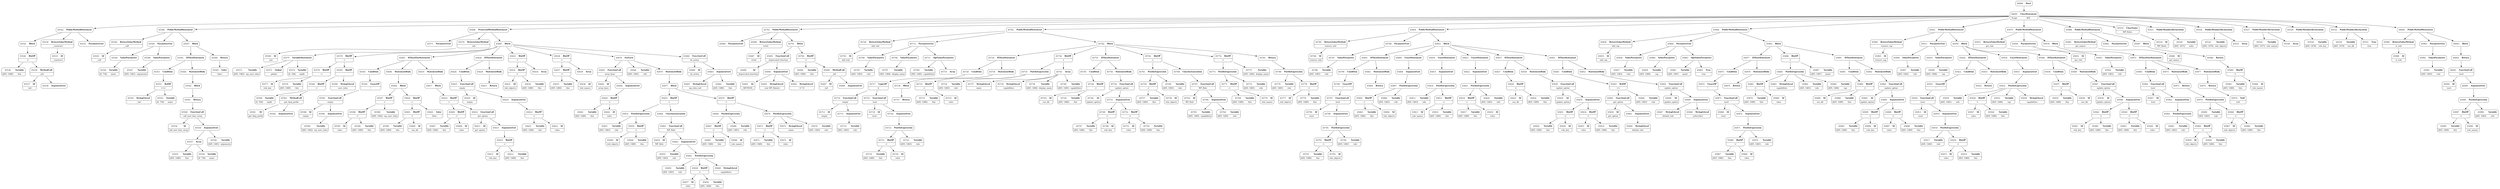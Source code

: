 digraph ast {
node [shape=none];
65537 [label=<<TABLE border='1' cellspacing='0' cellpadding='10' style='rounded' ><TR><TD border='0'>65537</TD><TD border='0'><B>Id</B></TD></TR><HR/><TR><TD border='0' cellpadding='5' colspan='2'>_init</TD></TR></TABLE>>];
65536 [label=<<TABLE border='1' cellspacing='0' cellpadding='10' style='rounded' ><TR><TD border='0'>65536</TD><TD border='0'><B>Variable</B></TD></TR><HR/><TR><TD border='0' cellpadding='5'>(405, 1480)</TD><TD border='0' cellpadding='5'>this</TD></TR></TABLE>>];
65539 [label=<<TABLE border='1' cellspacing='0' cellpadding='10' style='rounded' ><TR><TD border='0'>65539</TD><TD border='0'><B>MethodCall</B></TD></TR><HR/><TR><TD border='0' cellpadding='5' colspan='2'>_init</TD></TR></TABLE>>];
65539 -> 65537 [weight=2];
65539 -> 65538 [weight=2];
65538 [label=<<TABLE border='1' cellspacing='0' cellpadding='10' style='rounded' ><TR><TD border='0'>65538</TD><TD border='0'><B>ArgumentList</B></TD></TR></TABLE>>];
65541 [label=<<TABLE border='1' cellspacing='0' cellpadding='10' style='rounded' ><TR><TD border='0'>65541</TD><TD border='0'><B>Block</B></TD></TR></TABLE>>];
65541 -> 65540 [weight=2];
65540 [label=<<TABLE border='1' cellspacing='0' cellpadding='10' style='rounded' ><TR><TD border='0'>65540</TD><TD border='0'><B>BinOP</B></TD></TR><HR/><TR><TD border='0' cellpadding='5' colspan='2'>-&gt;</TD></TR></TABLE>>];
65540 -> 65536 [weight=2];
65540 -> 65539 [weight=2];
65543 [label=<<TABLE border='1' cellspacing='0' cellpadding='10' style='rounded' ><TR><TD border='0'>65543</TD><TD border='0'><B>Id</B></TD></TR><HR/><TR><TD border='0' cellpadding='5' colspan='2'>__call</TD></TR></TABLE>>];
65542 [label=<<TABLE border='1' cellspacing='0' cellpadding='10' style='rounded' ><TR><TD border='0'>65542</TD><TD border='0'><B>PublicMethodStatement</B></TD></TR></TABLE>>];
65542 -> 65534 [weight=2];
65542 -> 65535 [weight=2];
65542 -> 65541 [weight=2];
65545 [label=<<TABLE border='1' cellspacing='0' cellpadding='10' style='rounded' ><TR><TD border='0'>65545</TD><TD border='0'><B>Variable</B></TD></TR><HR/><TR><TD border='0' cellpadding='5'>(0, 736)</TD><TD border='0' cellpadding='5'>name</TD></TR></TABLE>>];
65544 [label=<<TABLE border='1' cellspacing='0' cellpadding='10' style='rounded' ><TR><TD border='0'>65544</TD><TD border='0'><B>ReturnValueMethod</B></TD></TR><HR/><TR><TD border='0' cellpadding='5' colspan='2'>__call</TD></TR></TABLE>>];
65544 -> 65543 [weight=2];
65547 [label=<<TABLE border='1' cellspacing='0' cellpadding='10' style='rounded' ><TR><TD border='0'>65547</TD><TD border='0'><B>Variable</B></TD></TR><HR/><TR><TD border='0' cellpadding='5'>(405, 1481)</TD><TD border='0' cellpadding='5'>arguments</TD></TR></TABLE>>];
65546 [label=<<TABLE border='1' cellspacing='0' cellpadding='10' style='rounded' ><TR><TD border='0'>65546</TD><TD border='0'><B>ValueParameter</B></TD></TR></TABLE>>];
65546 -> 65545 [weight=2];
65549 [label=<<TABLE border='1' cellspacing='0' cellpadding='10' style='rounded' ><TR><TD border='0'>65549</TD><TD border='0'><B>ParameterList</B></TD></TR></TABLE>>];
65549 -> 65546 [weight=2];
65549 -> 65548 [weight=2];
65548 [label=<<TABLE border='1' cellspacing='0' cellpadding='10' style='rounded' ><TR><TD border='0'>65548</TD><TD border='0'><B>ValueParameter</B></TD></TR></TABLE>>];
65548 -> 65547 [weight=2];
65551 [label=<<TABLE border='1' cellspacing='0' cellpadding='10' style='rounded' ><TR><TD border='0'>65551</TD><TD border='0'><B>RelOP</B></TD></TR><HR/><TR><TD border='0' cellpadding='5' colspan='2'>===</TD></TR></TABLE>>];
65551 -> 65550 [weight=2];
65551 -> 65552 [weight=2];
65550 [label=<<TABLE border='1' cellspacing='0' cellpadding='10' style='rounded' ><TR><TD border='0'>65550</TD><TD border='0'><B>StringLiteral</B></TD></TR><HR/><TR><TD border='0' cellpadding='5' colspan='2'>_init</TD></TR></TABLE>>];
65553 [label=<<TABLE border='1' cellspacing='0' cellpadding='10' style='rounded' ><TR><TD border='0'>65553</TD><TD border='0'><B>Condition</B></TD></TR></TABLE>>];
65553 -> 65551 [weight=2];
65552 [label=<<TABLE border='1' cellspacing='0' cellpadding='10' style='rounded' ><TR><TD border='0'>65552</TD><TD border='0'><B>Variable</B></TD></TR><HR/><TR><TD border='0' cellpadding='5'>(0, 736)</TD><TD border='0' cellpadding='5'>name</TD></TR></TABLE>>];
65555 [label=<<TABLE border='1' cellspacing='0' cellpadding='10' style='rounded' ><TR><TD border='0'>65555</TD><TD border='0'><B>Variable</B></TD></TR><HR/><TR><TD border='0' cellpadding='5'>(405, 1480)</TD><TD border='0' cellpadding='5'>this</TD></TR></TABLE>>];
65554 [label=<<TABLE border='1' cellspacing='0' cellpadding='10' style='rounded' ><TR><TD border='0'>65554</TD><TD border='0'><B>Id</B></TD></TR><HR/><TR><TD border='0' cellpadding='5' colspan='2'>call_user_func_array</TD></TR></TABLE>>];
65557 [label=<<TABLE border='1' cellspacing='0' cellpadding='10' style='rounded' ><TR><TD border='0'>65557</TD><TD border='0'><B>Array</B></TD></TR></TABLE>>];
65557 -> 65555 [weight=2];
65557 -> 65556 [weight=2];
65556 [label=<<TABLE border='1' cellspacing='0' cellpadding='10' style='rounded' ><TR><TD border='0'>65556</TD><TD border='0'><B>Variable</B></TD></TR><HR/><TR><TD border='0' cellpadding='5'>(0, 736)</TD><TD border='0' cellpadding='5'>name</TD></TR></TABLE>>];
65559 [label=<<TABLE border='1' cellspacing='0' cellpadding='10' style='rounded' ><TR><TD border='0'>65559</TD><TD border='0'><B>ArgumentList</B></TD></TR></TABLE>>];
65559 -> 65557 [weight=2];
65559 -> 65558 [weight=2];
65558 [label=<<TABLE border='1' cellspacing='0' cellpadding='10' style='rounded' ><TR><TD border='0'>65558</TD><TD border='0'><B>Variable</B></TD></TR><HR/><TR><TD border='0' cellpadding='5'>(405, 1481)</TD><TD border='0' cellpadding='5'>arguments</TD></TR></TABLE>>];
65561 [label=<<TABLE border='1' cellspacing='0' cellpadding='10' style='rounded' ><TR><TD border='0'>65561</TD><TD border='0'><B>Return</B></TD></TR></TABLE>>];
65561 -> 65560 [weight=2];
65560 [label=<<TABLE border='1' cellspacing='0' cellpadding='10' style='rounded' ><TR><TD border='0'>65560</TD><TD border='0'><B>FunctionCall</B></TD></TR><HR/><TR><TD border='0' cellpadding='5' colspan='2'>call_user_func_array</TD></TR></TABLE>>];
65560 -> 65554 [weight=2];
65560 -> 65559 [weight=2];
65563 [label=<<TABLE border='1' cellspacing='0' cellpadding='10' style='rounded' ><TR><TD border='0'>65563</TD><TD border='0'><B>IfThenStatement</B></TD></TR></TABLE>>];
65563 -> 65553 [weight=2];
65563 -> 65564 [weight=2];
65562 [label=<<TABLE border='1' cellspacing='0' cellpadding='10' style='rounded' ><TR><TD border='0'>65562</TD><TD border='0'><B>Block</B></TD></TR></TABLE>>];
65562 -> 65561 [weight=2];
65565 [label=<<TABLE border='1' cellspacing='0' cellpadding='10' style='rounded' ><TR><TD border='0'>65565</TD><TD border='0'><B>False</B></TD></TR><HR/><TR><TD border='0' cellpadding='5' colspan='2'>false</TD></TR></TABLE>>];
65564 [label=<<TABLE border='1' cellspacing='0' cellpadding='10' style='rounded' ><TR><TD border='0'>65564</TD><TD border='0'><B>StatementBody</B></TD></TR></TABLE>>];
65564 -> 65562 [weight=2];
65567 [label=<<TABLE border='1' cellspacing='0' cellpadding='10' style='rounded' ><TR><TD border='0'>65567</TD><TD border='0'><B>Block</B></TD></TR></TABLE>>];
65567 -> 65563 [weight=2];
65567 -> 65566 [weight=2];
65566 [label=<<TABLE border='1' cellspacing='0' cellpadding='10' style='rounded' ><TR><TD border='0'>65566</TD><TD border='0'><B>Return</B></TD></TR></TABLE>>];
65566 -> 65565 [weight=2];
65569 [label=<<TABLE border='1' cellspacing='0' cellpadding='10' style='rounded' ><TR><TD border='0'>65569</TD><TD border='0'><B>Id</B></TD></TR><HR/><TR><TD border='0' cellpadding='5' colspan='2'>_init</TD></TR></TABLE>>];
65568 [label=<<TABLE border='1' cellspacing='0' cellpadding='10' style='rounded' ><TR><TD border='0'>65568</TD><TD border='0'><B>PublicMethodStatement</B></TD></TR></TABLE>>];
65568 -> 65544 [weight=2];
65568 -> 65549 [weight=2];
65568 -> 65567 [weight=2];
65571 [label=<<TABLE border='1' cellspacing='0' cellpadding='10' style='rounded' ><TR><TD border='0'>65571</TD><TD border='0'><B>ParameterList</B></TD></TR></TABLE>>];
65570 [label=<<TABLE border='1' cellspacing='0' cellpadding='10' style='rounded' ><TR><TD border='0'>65570</TD><TD border='0'><B>ReturnValueMethod</B></TD></TR><HR/><TR><TD border='0' cellpadding='5' colspan='2'>_init</TD></TR></TABLE>>];
65570 -> 65569 [weight=2];
65573 [label=<<TABLE border='1' cellspacing='0' cellpadding='10' style='rounded' ><TR><TD border='0'>65573</TD><TD border='0'><B>Variable</B></TD></TR><HR/><TR><TD border='0' cellpadding='5'>(405, 1482)</TD><TD border='0' cellpadding='5'>wp_user_roles</TD></TR></TABLE>>];
65572 [label=<<TABLE border='1' cellspacing='0' cellpadding='10' style='rounded' ><TR><TD border='0'>65572</TD><TD border='0'><B>Global</B></TD></TR><HR/><TR><TD border='0' cellpadding='5' colspan='2'>global</TD></TR></TABLE>>];
65575 [label=<<TABLE border='1' cellspacing='0' cellpadding='10' style='rounded' ><TR><TD border='0'>65575</TD><TD border='0'><B>VariableStatement</B></TD></TR></TABLE>>];
65575 -> 65572 [weight=2];
65575 -> 65573 [weight=2];
65575 -> 65574 [weight=2];
65574 [label=<<TABLE border='1' cellspacing='0' cellpadding='10' style='rounded' ><TR><TD border='0'>65574</TD><TD border='0'><B>Variable</B></TD></TR><HR/><TR><TD border='0' cellpadding='5'>(0, 184)</TD><TD border='0' cellpadding='5'>wpdb</TD></TR></TABLE>>];
65577 [label=<<TABLE border='1' cellspacing='0' cellpadding='10' style='rounded' ><TR><TD border='0'>65577</TD><TD border='0'><B>Id</B></TD></TR><HR/><TR><TD border='0' cellpadding='5' colspan='2'>role_key</TD></TR></TABLE>>];
65576 [label=<<TABLE border='1' cellspacing='0' cellpadding='10' style='rounded' ><TR><TD border='0'>65576</TD><TD border='0'><B>Variable</B></TD></TR><HR/><TR><TD border='0' cellpadding='5'>(405, 1480)</TD><TD border='0' cellpadding='5'>this</TD></TR></TABLE>>];
65579 [label=<<TABLE border='1' cellspacing='0' cellpadding='10' style='rounded' ><TR><TD border='0'>65579</TD><TD border='0'><B>BinOP</B></TD></TR><HR/><TR><TD border='0' cellpadding='5' colspan='2'>=</TD></TR></TABLE>>];
65579 -> 65578 [weight=2];
65579 -> 65585 [weight=2];
65578 [label=<<TABLE border='1' cellspacing='0' cellpadding='10' style='rounded' ><TR><TD border='0'>65578</TD><TD border='0'><B>BinOP</B></TD></TR><HR/><TR><TD border='0' cellpadding='5' colspan='2'>-&gt;</TD></TR></TABLE>>];
65578 -> 65576 [weight=2];
65578 -> 65577 [weight=2];
65581 [label=<<TABLE border='1' cellspacing='0' cellpadding='10' style='rounded' ><TR><TD border='0'>65581</TD><TD border='0'><B>Id</B></TD></TR><HR/><TR><TD border='0' cellpadding='5' colspan='2'>get_blog_prefix</TD></TR></TABLE>>];
65580 [label=<<TABLE border='1' cellspacing='0' cellpadding='10' style='rounded' ><TR><TD border='0'>65580</TD><TD border='0'><B>Variable</B></TD></TR><HR/><TR><TD border='0' cellpadding='5'>(0, 184)</TD><TD border='0' cellpadding='5'>wpdb</TD></TR></TABLE>>];
65583 [label=<<TABLE border='1' cellspacing='0' cellpadding='10' style='rounded' ><TR><TD border='0'>65583</TD><TD border='0'><B>MethodCall</B></TD></TR><HR/><TR><TD border='0' cellpadding='5' colspan='2'>get_blog_prefix</TD></TR></TABLE>>];
65583 -> 65581 [weight=2];
65583 -> 65582 [weight=2];
65582 [label=<<TABLE border='1' cellspacing='0' cellpadding='10' style='rounded' ><TR><TD border='0'>65582</TD><TD border='0'><B>ArgumentList</B></TD></TR></TABLE>>];
65585 [label=<<TABLE border='1' cellspacing='0' cellpadding='10' style='rounded' ><TR><TD border='0'>65585</TD><TD border='0'><B>BinOP</B></TD></TR><HR/><TR><TD border='0' cellpadding='5' colspan='2'>.</TD></TR></TABLE>>];
65585 -> 65584 [weight=2];
65585 -> 65586 [weight=2];
65584 [label=<<TABLE border='1' cellspacing='0' cellpadding='10' style='rounded' ><TR><TD border='0'>65584</TD><TD border='0'><B>BinOP</B></TD></TR><HR/><TR><TD border='0' cellpadding='5' colspan='2'>-&gt;</TD></TR></TABLE>>];
65584 -> 65580 [weight=2];
65584 -> 65583 [weight=2];
65586 [label=<<TABLE border='1' cellspacing='0' cellpadding='10' style='rounded' ><TR><TD border='0'>65586</TD><TD border='0'><B>StringLiteral</B></TD></TR><HR/><TR><TD border='0' cellpadding='5' colspan='2'>user_roles</TD></TR></TABLE>>];
65589 [label=<<TABLE border='1' cellspacing='0' cellpadding='10' style='rounded' ><TR><TD border='0'>65589</TD><TD border='0'><B>Variable</B></TD></TR><HR/><TR><TD border='0' cellpadding='5'>(405, 1482)</TD><TD border='0' cellpadding='5'>wp_user_roles</TD></TR></TABLE>>];
65588 [label=<<TABLE border='1' cellspacing='0' cellpadding='10' style='rounded' ><TR><TD border='0'>65588</TD><TD border='0'><B>Id</B></TD></TR><HR/><TR><TD border='0' cellpadding='5' colspan='2'>empty</TD></TR></TABLE>>];
65591 [label=<<TABLE border='1' cellspacing='0' cellpadding='10' style='rounded' ><TR><TD border='0'>65591</TD><TD border='0'><B>FunctionCall</B></TD></TR><HR/><TR><TD border='0' cellpadding='5' colspan='2'>empty</TD></TR></TABLE>>];
65591 -> 65588 [weight=2];
65591 -> 65590 [weight=2];
65590 [label=<<TABLE border='1' cellspacing='0' cellpadding='10' style='rounded' ><TR><TD border='0'>65590</TD><TD border='0'><B>ArgumentList</B></TD></TR></TABLE>>];
65590 -> 65589 [weight=2];
65593 [label=<<TABLE border='1' cellspacing='0' cellpadding='10' style='rounded' ><TR><TD border='0'>65593</TD><TD border='0'><B>Condition</B></TD></TR></TABLE>>];
65593 -> 65592 [weight=2];
65592 [label=<<TABLE border='1' cellspacing='0' cellpadding='10' style='rounded' ><TR><TD border='0'>65592</TD><TD border='0'><B>UnaryOP</B></TD></TR><HR/><TR><TD border='0' cellpadding='5' colspan='2'>!</TD></TR></TABLE>>];
65592 -> 65591 [weight=2];
65595 [label=<<TABLE border='1' cellspacing='0' cellpadding='10' style='rounded' ><TR><TD border='0'>65595</TD><TD border='0'><B>Id</B></TD></TR><HR/><TR><TD border='0' cellpadding='5' colspan='2'>roles</TD></TR></TABLE>>];
65594 [label=<<TABLE border='1' cellspacing='0' cellpadding='10' style='rounded' ><TR><TD border='0'>65594</TD><TD border='0'><B>Variable</B></TD></TR><HR/><TR><TD border='0' cellpadding='5'>(405, 1480)</TD><TD border='0' cellpadding='5'>this</TD></TR></TABLE>>];
65597 [label=<<TABLE border='1' cellspacing='0' cellpadding='10' style='rounded' ><TR><TD border='0'>65597</TD><TD border='0'><B>BinOP</B></TD></TR><HR/><TR><TD border='0' cellpadding='5' colspan='2'>=</TD></TR></TABLE>>];
65597 -> 65596 [weight=2];
65597 -> 65598 [weight=2];
65596 [label=<<TABLE border='1' cellspacing='0' cellpadding='10' style='rounded' ><TR><TD border='0'>65596</TD><TD border='0'><B>BinOP</B></TD></TR><HR/><TR><TD border='0' cellpadding='5' colspan='2'>-&gt;</TD></TR></TABLE>>];
65596 -> 65594 [weight=2];
65596 -> 65595 [weight=2];
65599 [label=<<TABLE border='1' cellspacing='0' cellpadding='10' style='rounded' ><TR><TD border='0'>65599</TD><TD border='0'><B>Variable</B></TD></TR><HR/><TR><TD border='0' cellpadding='5'>(405, 1480)</TD><TD border='0' cellpadding='5'>this</TD></TR></TABLE>>];
65598 [label=<<TABLE border='1' cellspacing='0' cellpadding='10' style='rounded' ><TR><TD border='0'>65598</TD><TD border='0'><B>Variable</B></TD></TR><HR/><TR><TD border='0' cellpadding='5'>(405, 1482)</TD><TD border='0' cellpadding='5'>wp_user_roles</TD></TR></TABLE>>];
65601 [label=<<TABLE border='1' cellspacing='0' cellpadding='10' style='rounded' ><TR><TD border='0'>65601</TD><TD border='0'><B>BinOP</B></TD></TR><HR/><TR><TD border='0' cellpadding='5' colspan='2'>-&gt;</TD></TR></TABLE>>];
65601 -> 65599 [weight=2];
65601 -> 65600 [weight=2];
65600 [label=<<TABLE border='1' cellspacing='0' cellpadding='10' style='rounded' ><TR><TD border='0'>65600</TD><TD border='0'><B>Id</B></TD></TR><HR/><TR><TD border='0' cellpadding='5' colspan='2'>use_db</TD></TR></TABLE>>];
65603 [label=<<TABLE border='1' cellspacing='0' cellpadding='10' style='rounded' ><TR><TD border='0'>65603</TD><TD border='0'><B>False</B></TD></TR><HR/><TR><TD border='0' cellpadding='5' colspan='2'>false</TD></TR></TABLE>>];
65602 [label=<<TABLE border='1' cellspacing='0' cellpadding='10' style='rounded' ><TR><TD border='0'>65602</TD><TD border='0'><B>BinOP</B></TD></TR><HR/><TR><TD border='0' cellpadding='5' colspan='2'>=</TD></TR></TABLE>>];
65602 -> 65601 [weight=2];
65602 -> 65603 [weight=2];
65605 [label=<<TABLE border='1' cellspacing='0' cellpadding='10' style='rounded' ><TR><TD border='0'>65605</TD><TD border='0'><B>IfThenElseStatement</B></TD></TR></TABLE>>];
65605 -> 65593 [weight=2];
65605 -> 65606 [weight=2];
65605 -> 65619 [weight=2];
65604 [label=<<TABLE border='1' cellspacing='0' cellpadding='10' style='rounded' ><TR><TD border='0'>65604</TD><TD border='0'><B>Block</B></TD></TR></TABLE>>];
65604 -> 65597 [weight=2];
65604 -> 65602 [weight=2];
65607 [label=<<TABLE border='1' cellspacing='0' cellpadding='10' style='rounded' ><TR><TD border='0'>65607</TD><TD border='0'><B>Variable</B></TD></TR><HR/><TR><TD border='0' cellpadding='5'>(405, 1480)</TD><TD border='0' cellpadding='5'>this</TD></TR></TABLE>>];
65606 [label=<<TABLE border='1' cellspacing='0' cellpadding='10' style='rounded' ><TR><TD border='0'>65606</TD><TD border='0'><B>StatementBody</B></TD></TR></TABLE>>];
65606 -> 65604 [weight=2];
65609 [label=<<TABLE border='1' cellspacing='0' cellpadding='10' style='rounded' ><TR><TD border='0'>65609</TD><TD border='0'><B>BinOP</B></TD></TR><HR/><TR><TD border='0' cellpadding='5' colspan='2'>-&gt;</TD></TR></TABLE>>];
65609 -> 65607 [weight=2];
65609 -> 65608 [weight=2];
65608 [label=<<TABLE border='1' cellspacing='0' cellpadding='10' style='rounded' ><TR><TD border='0'>65608</TD><TD border='0'><B>Id</B></TD></TR><HR/><TR><TD border='0' cellpadding='5' colspan='2'>roles</TD></TR></TABLE>>];
65611 [label=<<TABLE border='1' cellspacing='0' cellpadding='10' style='rounded' ><TR><TD border='0'>65611</TD><TD border='0'><B>Id</B></TD></TR><HR/><TR><TD border='0' cellpadding='5' colspan='2'>get_option</TD></TR></TABLE>>];
65610 [label=<<TABLE border='1' cellspacing='0' cellpadding='10' style='rounded' ><TR><TD border='0'>65610</TD><TD border='0'><B>BinOP</B></TD></TR><HR/><TR><TD border='0' cellpadding='5' colspan='2'>=</TD></TR></TABLE>>];
65610 -> 65609 [weight=2];
65610 -> 65616 [weight=2];
65613 [label=<<TABLE border='1' cellspacing='0' cellpadding='10' style='rounded' ><TR><TD border='0'>65613</TD><TD border='0'><B>Id</B></TD></TR><HR/><TR><TD border='0' cellpadding='5' colspan='2'>role_key</TD></TR></TABLE>>];
65612 [label=<<TABLE border='1' cellspacing='0' cellpadding='10' style='rounded' ><TR><TD border='0'>65612</TD><TD border='0'><B>Variable</B></TD></TR><HR/><TR><TD border='0' cellpadding='5'>(405, 1480)</TD><TD border='0' cellpadding='5'>this</TD></TR></TABLE>>];
65615 [label=<<TABLE border='1' cellspacing='0' cellpadding='10' style='rounded' ><TR><TD border='0'>65615</TD><TD border='0'><B>ArgumentList</B></TD></TR></TABLE>>];
65615 -> 65614 [weight=2];
65614 [label=<<TABLE border='1' cellspacing='0' cellpadding='10' style='rounded' ><TR><TD border='0'>65614</TD><TD border='0'><B>BinOP</B></TD></TR><HR/><TR><TD border='0' cellpadding='5' colspan='2'>-&gt;</TD></TR></TABLE>>];
65614 -> 65612 [weight=2];
65614 -> 65613 [weight=2];
65617 [label=<<TABLE border='1' cellspacing='0' cellpadding='10' style='rounded' ><TR><TD border='0'>65617</TD><TD border='0'><B>Block</B></TD></TR></TABLE>>];
65617 -> 65610 [weight=2];
65616 [label=<<TABLE border='1' cellspacing='0' cellpadding='10' style='rounded' ><TR><TD border='0'>65616</TD><TD border='0'><B>FunctionCall</B></TD></TR><HR/><TR><TD border='0' cellpadding='5' colspan='2'>get_option</TD></TR></TABLE>>];
65616 -> 65611 [weight=2];
65616 -> 65615 [weight=2];
65619 [label=<<TABLE border='1' cellspacing='0' cellpadding='10' style='rounded' ><TR><TD border='0'>65619</TD><TD border='0'><B>StatementBody</B></TD></TR></TABLE>>];
65619 -> 65617 [weight=2];
65621 [label=<<TABLE border='1' cellspacing='0' cellpadding='10' style='rounded' ><TR><TD border='0'>65621</TD><TD border='0'><B>Variable</B></TD></TR><HR/><TR><TD border='0' cellpadding='5'>(405, 1480)</TD><TD border='0' cellpadding='5'>this</TD></TR></TABLE>>];
65620 [label=<<TABLE border='1' cellspacing='0' cellpadding='10' style='rounded' ><TR><TD border='0'>65620</TD><TD border='0'><B>Id</B></TD></TR><HR/><TR><TD border='0' cellpadding='5' colspan='2'>empty</TD></TR></TABLE>>];
65623 [label=<<TABLE border='1' cellspacing='0' cellpadding='10' style='rounded' ><TR><TD border='0'>65623</TD><TD border='0'><B>BinOP</B></TD></TR><HR/><TR><TD border='0' cellpadding='5' colspan='2'>-&gt;</TD></TR></TABLE>>];
65623 -> 65621 [weight=2];
65623 -> 65622 [weight=2];
65622 [label=<<TABLE border='1' cellspacing='0' cellpadding='10' style='rounded' ><TR><TD border='0'>65622</TD><TD border='0'><B>Id</B></TD></TR><HR/><TR><TD border='0' cellpadding='5' colspan='2'>roles</TD></TR></TABLE>>];
65625 [label=<<TABLE border='1' cellspacing='0' cellpadding='10' style='rounded' ><TR><TD border='0'>65625</TD><TD border='0'><B>FunctionCall</B></TD></TR><HR/><TR><TD border='0' cellpadding='5' colspan='2'>empty</TD></TR></TABLE>>];
65625 -> 65620 [weight=2];
65625 -> 65624 [weight=2];
65624 [label=<<TABLE border='1' cellspacing='0' cellpadding='10' style='rounded' ><TR><TD border='0'>65624</TD><TD border='0'><B>ArgumentList</B></TD></TR></TABLE>>];
65624 -> 65623 [weight=2];
65627 [label=<<TABLE border='1' cellspacing='0' cellpadding='10' style='rounded' ><TR><TD border='0'>65627</TD><TD border='0'><B>Return</B></TD></TR></TABLE>>];
65626 [label=<<TABLE border='1' cellspacing='0' cellpadding='10' style='rounded' ><TR><TD border='0'>65626</TD><TD border='0'><B>Condition</B></TD></TR></TABLE>>];
65626 -> 65625 [weight=2];
65629 [label=<<TABLE border='1' cellspacing='0' cellpadding='10' style='rounded' ><TR><TD border='0'>65629</TD><TD border='0'><B>StatementBody</B></TD></TR></TABLE>>];
65629 -> 65627 [weight=2];
65628 [label=<<TABLE border='1' cellspacing='0' cellpadding='10' style='rounded' ><TR><TD border='0'>65628</TD><TD border='0'><B>IfThenStatement</B></TD></TR></TABLE>>];
65628 -> 65626 [weight=2];
65628 -> 65629 [weight=2];
65631 [label=<<TABLE border='1' cellspacing='0' cellpadding='10' style='rounded' ><TR><TD border='0'>65631</TD><TD border='0'><B>Id</B></TD></TR><HR/><TR><TD border='0' cellpadding='5' colspan='2'>role_objects</TD></TR></TABLE>>];
65630 [label=<<TABLE border='1' cellspacing='0' cellpadding='10' style='rounded' ><TR><TD border='0'>65630</TD><TD border='0'><B>Variable</B></TD></TR><HR/><TR><TD border='0' cellpadding='5'>(405, 1480)</TD><TD border='0' cellpadding='5'>this</TD></TR></TABLE>>];
65633 [label=<<TABLE border='1' cellspacing='0' cellpadding='10' style='rounded' ><TR><TD border='0'>65633</TD><TD border='0'><B>BinOP</B></TD></TR><HR/><TR><TD border='0' cellpadding='5' colspan='2'>=</TD></TR></TABLE>>];
65633 -> 65632 [weight=2];
65633 -> 65634 [weight=2];
65632 [label=<<TABLE border='1' cellspacing='0' cellpadding='10' style='rounded' ><TR><TD border='0'>65632</TD><TD border='0'><B>BinOP</B></TD></TR><HR/><TR><TD border='0' cellpadding='5' colspan='2'>-&gt;</TD></TR></TABLE>>];
65632 -> 65630 [weight=2];
65632 -> 65631 [weight=2];
65635 [label=<<TABLE border='1' cellspacing='0' cellpadding='10' style='rounded' ><TR><TD border='0'>65635</TD><TD border='0'><B>Variable</B></TD></TR><HR/><TR><TD border='0' cellpadding='5'>(405, 1480)</TD><TD border='0' cellpadding='5'>this</TD></TR></TABLE>>];
65634 [label=<<TABLE border='1' cellspacing='0' cellpadding='10' style='rounded' ><TR><TD border='0'>65634</TD><TD border='0'><B>Array</B></TD></TR></TABLE>>];
65637 [label=<<TABLE border='1' cellspacing='0' cellpadding='10' style='rounded' ><TR><TD border='0'>65637</TD><TD border='0'><B>BinOP</B></TD></TR><HR/><TR><TD border='0' cellpadding='5' colspan='2'>-&gt;</TD></TR></TABLE>>];
65637 -> 65635 [weight=2];
65637 -> 65636 [weight=2];
65636 [label=<<TABLE border='1' cellspacing='0' cellpadding='10' style='rounded' ><TR><TD border='0'>65636</TD><TD border='0'><B>Id</B></TD></TR><HR/><TR><TD border='0' cellpadding='5' colspan='2'>role_names</TD></TR></TABLE>>];
65639 [label=<<TABLE border='1' cellspacing='0' cellpadding='10' style='rounded' ><TR><TD border='0'>65639</TD><TD border='0'><B>Array</B></TD></TR></TABLE>>];
65638 [label=<<TABLE border='1' cellspacing='0' cellpadding='10' style='rounded' ><TR><TD border='0'>65638</TD><TD border='0'><B>BinOP</B></TD></TR><HR/><TR><TD border='0' cellpadding='5' colspan='2'>=</TD></TR></TABLE>>];
65638 -> 65637 [weight=2];
65638 -> 65639 [weight=2];
65641 [label=<<TABLE border='1' cellspacing='0' cellpadding='10' style='rounded' ><TR><TD border='0'>65641</TD><TD border='0'><B>Variable</B></TD></TR><HR/><TR><TD border='0' cellpadding='5'>(405, 1480)</TD><TD border='0' cellpadding='5'>this</TD></TR></TABLE>>];
65640 [label=<<TABLE border='1' cellspacing='0' cellpadding='10' style='rounded' ><TR><TD border='0'>65640</TD><TD border='0'><B>Id</B></TD></TR><HR/><TR><TD border='0' cellpadding='5' colspan='2'>array_keys</TD></TR></TABLE>>];
65643 [label=<<TABLE border='1' cellspacing='0' cellpadding='10' style='rounded' ><TR><TD border='0'>65643</TD><TD border='0'><B>BinOP</B></TD></TR><HR/><TR><TD border='0' cellpadding='5' colspan='2'>-&gt;</TD></TR></TABLE>>];
65643 -> 65641 [weight=2];
65643 -> 65642 [weight=2];
65642 [label=<<TABLE border='1' cellspacing='0' cellpadding='10' style='rounded' ><TR><TD border='0'>65642</TD><TD border='0'><B>Id</B></TD></TR><HR/><TR><TD border='0' cellpadding='5' colspan='2'>roles</TD></TR></TABLE>>];
65645 [label=<<TABLE border='1' cellspacing='0' cellpadding='10' style='rounded' ><TR><TD border='0'>65645</TD><TD border='0'><B>FunctionCall</B></TD></TR><HR/><TR><TD border='0' cellpadding='5' colspan='2'>array_keys</TD></TR></TABLE>>];
65645 -> 65640 [weight=2];
65645 -> 65644 [weight=2];
65644 [label=<<TABLE border='1' cellspacing='0' cellpadding='10' style='rounded' ><TR><TD border='0'>65644</TD><TD border='0'><B>ArgumentList</B></TD></TR></TABLE>>];
65644 -> 65643 [weight=2];
65646 [label=<<TABLE border='1' cellspacing='0' cellpadding='10' style='rounded' ><TR><TD border='0'>65646</TD><TD border='0'><B>Variable</B></TD></TR><HR/><TR><TD border='0' cellpadding='5'>(405, 1483)</TD><TD border='0' cellpadding='5'>role</TD></TR></TABLE>>];
65649 [label=<<TABLE border='1' cellspacing='0' cellpadding='10' style='rounded' ><TR><TD border='0'>65649</TD><TD border='0'><B>Id</B></TD></TR><HR/><TR><TD border='0' cellpadding='5' colspan='2'>role_objects</TD></TR></TABLE>>];
65648 [label=<<TABLE border='1' cellspacing='0' cellpadding='10' style='rounded' ><TR><TD border='0'>65648</TD><TD border='0'><B>Variable</B></TD></TR><HR/><TR><TD border='0' cellpadding='5'>(405, 1480)</TD><TD border='0' cellpadding='5'>this</TD></TR></TABLE>>];
65651 [label=<<TABLE border='1' cellspacing='0' cellpadding='10' style='rounded' ><TR><TD border='0'>65651</TD><TD border='0'><B>Variable</B></TD></TR><HR/><TR><TD border='0' cellpadding='5'>(405, 1483)</TD><TD border='0' cellpadding='5'>role</TD></TR></TABLE>>];
65650 [label=<<TABLE border='1' cellspacing='0' cellpadding='10' style='rounded' ><TR><TD border='0'>65650</TD><TD border='0'><B>BinOP</B></TD></TR><HR/><TR><TD border='0' cellpadding='5' colspan='2'>-&gt;</TD></TR></TABLE>>];
65650 -> 65648 [weight=2];
65650 -> 65649 [weight=2];
65653 [label=<<TABLE border='1' cellspacing='0' cellpadding='10' style='rounded' ><TR><TD border='0'>65653</TD><TD border='0'><B>BinOP</B></TD></TR><HR/><TR><TD border='0' cellpadding='5' colspan='2'>=</TD></TR></TABLE>>];
65653 -> 65652 [weight=2];
65653 -> 65664 [weight=2];
65652 [label=<<TABLE border='1' cellspacing='0' cellpadding='10' style='rounded' ><TR><TD border='0'>65652</TD><TD border='0'><B>PostfixExpression</B></TD></TR></TABLE>>];
65652 -> 65650 [weight=2];
65652 -> 65651 [weight=2];
65655 [label=<<TABLE border='1' cellspacing='0' cellpadding='10' style='rounded' ><TR><TD border='0'>65655</TD><TD border='0'><B>Variable</B></TD></TR><HR/><TR><TD border='0' cellpadding='5'>(405, 1483)</TD><TD border='0' cellpadding='5'>role</TD></TR></TABLE>>];
65654 [label=<<TABLE border='1' cellspacing='0' cellpadding='10' style='rounded' ><TR><TD border='0'>65654</TD><TD border='0'><B>Id</B></TD></TR><HR/><TR><TD border='0' cellpadding='5' colspan='2'>WP_Role</TD></TR></TABLE>>];
65657 [label=<<TABLE border='1' cellspacing='0' cellpadding='10' style='rounded' ><TR><TD border='0'>65657</TD><TD border='0'><B>Id</B></TD></TR><HR/><TR><TD border='0' cellpadding='5' colspan='2'>roles</TD></TR></TABLE>>];
65656 [label=<<TABLE border='1' cellspacing='0' cellpadding='10' style='rounded' ><TR><TD border='0'>65656</TD><TD border='0'><B>Variable</B></TD></TR><HR/><TR><TD border='0' cellpadding='5'>(405, 1480)</TD><TD border='0' cellpadding='5'>this</TD></TR></TABLE>>];
65659 [label=<<TABLE border='1' cellspacing='0' cellpadding='10' style='rounded' ><TR><TD border='0'>65659</TD><TD border='0'><B>Variable</B></TD></TR><HR/><TR><TD border='0' cellpadding='5'>(405, 1483)</TD><TD border='0' cellpadding='5'>role</TD></TR></TABLE>>];
65658 [label=<<TABLE border='1' cellspacing='0' cellpadding='10' style='rounded' ><TR><TD border='0'>65658</TD><TD border='0'><B>BinOP</B></TD></TR><HR/><TR><TD border='0' cellpadding='5' colspan='2'>-&gt;</TD></TR></TABLE>>];
65658 -> 65656 [weight=2];
65658 -> 65657 [weight=2];
65661 [label=<<TABLE border='1' cellspacing='0' cellpadding='10' style='rounded' ><TR><TD border='0'>65661</TD><TD border='0'><B>PostfixExpression</B></TD></TR></TABLE>>];
65661 -> 65658 [weight=2];
65661 -> 65659 [weight=2];
65661 -> 65660 [weight=2];
65660 [label=<<TABLE border='1' cellspacing='0' cellpadding='10' style='rounded' ><TR><TD border='0'>65660</TD><TD border='0'><B>StringLiteral</B></TD></TR><HR/><TR><TD border='0' cellpadding='5' colspan='2'>capabilities</TD></TR></TABLE>>];
65663 [label=<<TABLE border='1' cellspacing='0' cellpadding='10' style='rounded' ><TR><TD border='0'>65663</TD><TD border='0'><B>FunctionCall</B></TD></TR><HR/><TR><TD border='0' cellpadding='5' colspan='2'>WP_Role</TD></TR></TABLE>>];
65663 -> 65654 [weight=2];
65663 -> 65662 [weight=2];
65662 [label=<<TABLE border='1' cellspacing='0' cellpadding='10' style='rounded' ><TR><TD border='0'>65662</TD><TD border='0'><B>ArgumentList</B></TD></TR></TABLE>>];
65662 -> 65655 [weight=2];
65662 -> 65661 [weight=2];
65665 [label=<<TABLE border='1' cellspacing='0' cellpadding='10' style='rounded' ><TR><TD border='0'>65665</TD><TD border='0'><B>Variable</B></TD></TR><HR/><TR><TD border='0' cellpadding='5'>(405, 1480)</TD><TD border='0' cellpadding='5'>this</TD></TR></TABLE>>];
65664 [label=<<TABLE border='1' cellspacing='0' cellpadding='10' style='rounded' ><TR><TD border='0'>65664</TD><TD border='0'><B>ClassInstanciation</B></TD></TR></TABLE>>];
65664 -> 65663 [weight=2];
65667 [label=<<TABLE border='1' cellspacing='0' cellpadding='10' style='rounded' ><TR><TD border='0'>65667</TD><TD border='0'><B>BinOP</B></TD></TR><HR/><TR><TD border='0' cellpadding='5' colspan='2'>-&gt;</TD></TR></TABLE>>];
65667 -> 65665 [weight=2];
65667 -> 65666 [weight=2];
65666 [label=<<TABLE border='1' cellspacing='0' cellpadding='10' style='rounded' ><TR><TD border='0'>65666</TD><TD border='0'><B>Id</B></TD></TR><HR/><TR><TD border='0' cellpadding='5' colspan='2'>role_names</TD></TR></TABLE>>];
65669 [label=<<TABLE border='1' cellspacing='0' cellpadding='10' style='rounded' ><TR><TD border='0'>65669</TD><TD border='0'><B>PostfixExpression</B></TD></TR></TABLE>>];
65669 -> 65667 [weight=2];
65669 -> 65668 [weight=2];
65668 [label=<<TABLE border='1' cellspacing='0' cellpadding='10' style='rounded' ><TR><TD border='0'>65668</TD><TD border='0'><B>Variable</B></TD></TR><HR/><TR><TD border='0' cellpadding='5'>(405, 1483)</TD><TD border='0' cellpadding='5'>role</TD></TR></TABLE>>];
65671 [label=<<TABLE border='1' cellspacing='0' cellpadding='10' style='rounded' ><TR><TD border='0'>65671</TD><TD border='0'><B>Variable</B></TD></TR><HR/><TR><TD border='0' cellpadding='5'>(405, 1480)</TD><TD border='0' cellpadding='5'>this</TD></TR></TABLE>>];
65670 [label=<<TABLE border='1' cellspacing='0' cellpadding='10' style='rounded' ><TR><TD border='0'>65670</TD><TD border='0'><B>BinOP</B></TD></TR><HR/><TR><TD border='0' cellpadding='5' colspan='2'>=</TD></TR></TABLE>>];
65670 -> 65669 [weight=2];
65670 -> 65676 [weight=2];
65673 [label=<<TABLE border='1' cellspacing='0' cellpadding='10' style='rounded' ><TR><TD border='0'>65673</TD><TD border='0'><B>BinOP</B></TD></TR><HR/><TR><TD border='0' cellpadding='5' colspan='2'>-&gt;</TD></TR></TABLE>>];
65673 -> 65671 [weight=2];
65673 -> 65672 [weight=2];
65672 [label=<<TABLE border='1' cellspacing='0' cellpadding='10' style='rounded' ><TR><TD border='0'>65672</TD><TD border='0'><B>Id</B></TD></TR><HR/><TR><TD border='0' cellpadding='5' colspan='2'>roles</TD></TR></TABLE>>];
65675 [label=<<TABLE border='1' cellspacing='0' cellpadding='10' style='rounded' ><TR><TD border='0'>65675</TD><TD border='0'><B>StringLiteral</B></TD></TR><HR/><TR><TD border='0' cellpadding='5' colspan='2'>name</TD></TR></TABLE>>];
65674 [label=<<TABLE border='1' cellspacing='0' cellpadding='10' style='rounded' ><TR><TD border='0'>65674</TD><TD border='0'><B>Variable</B></TD></TR><HR/><TR><TD border='0' cellpadding='5'>(405, 1483)</TD><TD border='0' cellpadding='5'>role</TD></TR></TABLE>>];
65677 [label=<<TABLE border='1' cellspacing='0' cellpadding='10' style='rounded' ><TR><TD border='0'>65677</TD><TD border='0'><B>Block</B></TD></TR></TABLE>>];
65677 -> 65653 [weight=2];
65677 -> 65670 [weight=2];
65676 [label=<<TABLE border='1' cellspacing='0' cellpadding='10' style='rounded' ><TR><TD border='0'>65676</TD><TD border='0'><B>PostfixExpression</B></TD></TR></TABLE>>];
65676 -> 65673 [weight=2];
65676 -> 65674 [weight=2];
65676 -> 65675 [weight=2];
65679 [label=<<TABLE border='1' cellspacing='0' cellpadding='10' style='rounded' ><TR><TD border='0'>65679</TD><TD border='0'><B>StatementBody</B></TD></TR></TABLE>>];
65679 -> 65677 [weight=2];
65678 [label=<<TABLE border='1' cellspacing='0' cellpadding='10' style='rounded' ><TR><TD border='0'>65678</TD><TD border='0'><B>ForEach</B></TD></TR></TABLE>>];
65678 -> 65645 [weight=2];
65678 -> 65646 [weight=2];
65678 -> 65679 [weight=2];
65681 [label=<<TABLE border='1' cellspacing='0' cellpadding='10' style='rounded' ><TR><TD border='0'>65681</TD><TD border='0'><B>StringLiteral</B></TD></TR><HR/><TR><TD border='0' cellpadding='5' colspan='2'>wp_roles_init</TD></TR></TABLE>>];
65680 [label=<<TABLE border='1' cellspacing='0' cellpadding='10' style='rounded' ><TR><TD border='0'>65680</TD><TD border='0'><B>Id</B></TD></TR><HR/><TR><TD border='0' cellpadding='5' colspan='2'>do_action</TD></TR></TABLE>>];
65683 [label=<<TABLE border='1' cellspacing='0' cellpadding='10' style='rounded' ><TR><TD border='0'>65683</TD><TD border='0'><B>ArgumentList</B></TD></TR></TABLE>>];
65683 -> 65681 [weight=2];
65683 -> 65682 [weight=2];
65682 [label=<<TABLE border='1' cellspacing='0' cellpadding='10' style='rounded' ><TR><TD border='0'>65682</TD><TD border='0'><B>Variable</B></TD></TR><HR/><TR><TD border='0' cellpadding='5'>(405, 1480)</TD><TD border='0' cellpadding='5'>this</TD></TR></TABLE>>];
65685 [label=<<TABLE border='1' cellspacing='0' cellpadding='10' style='rounded' ><TR><TD border='0'>65685</TD><TD border='0'><B>Block</B></TD></TR></TABLE>>];
65685 -> 65575 [weight=2];
65685 -> 65579 [weight=2];
65685 -> 65605 [weight=2];
65685 -> 65628 [weight=2];
65685 -> 65633 [weight=2];
65685 -> 65638 [weight=2];
65685 -> 65678 [weight=2];
65685 -> 65684 [weight=2];
65684 [label=<<TABLE border='1' cellspacing='0' cellpadding='10' style='rounded' ><TR><TD border='0'>65684</TD><TD border='0'><B>FunctionCall</B></TD></TR><HR/><TR><TD border='0' cellpadding='5' colspan='2'>do_action</TD></TR></TABLE>>];
65684 -> 65680 [weight=2];
65684 -> 65683 [weight=2];
65687 [label=<<TABLE border='1' cellspacing='0' cellpadding='10' style='rounded' ><TR><TD border='0'>65687</TD><TD border='0'><B>Id</B></TD></TR><HR/><TR><TD border='0' cellpadding='5' colspan='2'>reinit</TD></TR></TABLE>>];
65686 [label=<<TABLE border='1' cellspacing='0' cellpadding='10' style='rounded' ><TR><TD border='0'>65686</TD><TD border='0'><B>ProtectedMethodStatement</B></TD></TR></TABLE>>];
65686 -> 65570 [weight=2];
65686 -> 65571 [weight=2];
65686 -> 65685 [weight=2];
65689 [label=<<TABLE border='1' cellspacing='0' cellpadding='10' style='rounded' ><TR><TD border='0'>65689</TD><TD border='0'><B>ParameterList</B></TD></TR></TABLE>>];
65688 [label=<<TABLE border='1' cellspacing='0' cellpadding='10' style='rounded' ><TR><TD border='0'>65688</TD><TD border='0'><B>ReturnValueMethod</B></TD></TR><HR/><TR><TD border='0' cellpadding='5' colspan='2'>reinit</TD></TR></TABLE>>];
65688 -> 65687 [weight=2];
65691 [label=<<TABLE border='1' cellspacing='0' cellpadding='10' style='rounded' ><TR><TD border='0'>65691</TD><TD border='0'><B>Id</B></TD></TR><HR/><TR><TD border='0' cellpadding='5' colspan='2'>__METHOD__</TD></TR></TABLE>>];
65690 [label=<<TABLE border='1' cellspacing='0' cellpadding='10' style='rounded' ><TR><TD border='0'>65690</TD><TD border='0'><B>Id</B></TD></TR><HR/><TR><TD border='0' cellpadding='5' colspan='2'>_deprecated_function</TD></TR></TABLE>>];
65693 [label=<<TABLE border='1' cellspacing='0' cellpadding='10' style='rounded' ><TR><TD border='0'>65693</TD><TD border='0'><B>StringLiteral</B></TD></TR><HR/><TR><TD border='0' cellpadding='5' colspan='2'>new WP_Roles()</TD></TR></TABLE>>];
65692 [label=<<TABLE border='1' cellspacing='0' cellpadding='10' style='rounded' ><TR><TD border='0'>65692</TD><TD border='0'><B>StringLiteral</B></TD></TR><HR/><TR><TD border='0' cellpadding='5' colspan='2'>4.7.0</TD></TR></TABLE>>];
65695 [label=<<TABLE border='1' cellspacing='0' cellpadding='10' style='rounded' ><TR><TD border='0'>65695</TD><TD border='0'><B>FunctionCall</B></TD></TR><HR/><TR><TD border='0' cellpadding='5' colspan='2'>_deprecated_function</TD></TR></TABLE>>];
65695 -> 65690 [weight=2];
65695 -> 65694 [weight=2];
65694 [label=<<TABLE border='1' cellspacing='0' cellpadding='10' style='rounded' ><TR><TD border='0'>65694</TD><TD border='0'><B>ArgumentList</B></TD></TR></TABLE>>];
65694 -> 65691 [weight=2];
65694 -> 65692 [weight=2];
65694 -> 65693 [weight=2];
65697 [label=<<TABLE border='1' cellspacing='0' cellpadding='10' style='rounded' ><TR><TD border='0'>65697</TD><TD border='0'><B>Id</B></TD></TR><HR/><TR><TD border='0' cellpadding='5' colspan='2'>_init</TD></TR></TABLE>>];
65696 [label=<<TABLE border='1' cellspacing='0' cellpadding='10' style='rounded' ><TR><TD border='0'>65696</TD><TD border='0'><B>Variable</B></TD></TR><HR/><TR><TD border='0' cellpadding='5'>(405, 1480)</TD><TD border='0' cellpadding='5'>this</TD></TR></TABLE>>];
65699 [label=<<TABLE border='1' cellspacing='0' cellpadding='10' style='rounded' ><TR><TD border='0'>65699</TD><TD border='0'><B>MethodCall</B></TD></TR><HR/><TR><TD border='0' cellpadding='5' colspan='2'>_init</TD></TR></TABLE>>];
65699 -> 65697 [weight=2];
65699 -> 65698 [weight=2];
65698 [label=<<TABLE border='1' cellspacing='0' cellpadding='10' style='rounded' ><TR><TD border='0'>65698</TD><TD border='0'><B>ArgumentList</B></TD></TR></TABLE>>];
65701 [label=<<TABLE border='1' cellspacing='0' cellpadding='10' style='rounded' ><TR><TD border='0'>65701</TD><TD border='0'><B>Block</B></TD></TR></TABLE>>];
65701 -> 65695 [weight=2];
65701 -> 65700 [weight=2];
65700 [label=<<TABLE border='1' cellspacing='0' cellpadding='10' style='rounded' ><TR><TD border='0'>65700</TD><TD border='0'><B>BinOP</B></TD></TR><HR/><TR><TD border='0' cellpadding='5' colspan='2'>-&gt;</TD></TR></TABLE>>];
65700 -> 65696 [weight=2];
65700 -> 65699 [weight=2];
65703 [label=<<TABLE border='1' cellspacing='0' cellpadding='10' style='rounded' ><TR><TD border='0'>65703</TD><TD border='0'><B>Id</B></TD></TR><HR/><TR><TD border='0' cellpadding='5' colspan='2'>add_role</TD></TR></TABLE>>];
65702 [label=<<TABLE border='1' cellspacing='0' cellpadding='10' style='rounded' ><TR><TD border='0'>65702</TD><TD border='0'><B>PublicMethodStatement</B></TD></TR></TABLE>>];
65702 -> 65688 [weight=2];
65702 -> 65689 [weight=2];
65702 -> 65701 [weight=2];
65705 [label=<<TABLE border='1' cellspacing='0' cellpadding='10' style='rounded' ><TR><TD border='0'>65705</TD><TD border='0'><B>Variable</B></TD></TR><HR/><TR><TD border='0' cellpadding='5'>(405, 1483)</TD><TD border='0' cellpadding='5'>role</TD></TR></TABLE>>];
65704 [label=<<TABLE border='1' cellspacing='0' cellpadding='10' style='rounded' ><TR><TD border='0'>65704</TD><TD border='0'><B>ReturnValueMethod</B></TD></TR><HR/><TR><TD border='0' cellpadding='5' colspan='2'>add_role</TD></TR></TABLE>>];
65704 -> 65703 [weight=2];
65707 [label=<<TABLE border='1' cellspacing='0' cellpadding='10' style='rounded' ><TR><TD border='0'>65707</TD><TD border='0'><B>Variable</B></TD></TR><HR/><TR><TD border='0' cellpadding='5'>(405, 1484)</TD><TD border='0' cellpadding='5'>display_name</TD></TR></TABLE>>];
65706 [label=<<TABLE border='1' cellspacing='0' cellpadding='10' style='rounded' ><TR><TD border='0'>65706</TD><TD border='0'><B>ValueParameter</B></TD></TR></TABLE>>];
65706 -> 65705 [weight=2];
65709 [label=<<TABLE border='1' cellspacing='0' cellpadding='10' style='rounded' ><TR><TD border='0'>65709</TD><TD border='0'><B>Variable</B></TD></TR><HR/><TR><TD border='0' cellpadding='5'>(405, 1485)</TD><TD border='0' cellpadding='5'>capabilities</TD></TR></TABLE>>];
65708 [label=<<TABLE border='1' cellspacing='0' cellpadding='10' style='rounded' ><TR><TD border='0'>65708</TD><TD border='0'><B>ValueParameter</B></TD></TR></TABLE>>];
65708 -> 65707 [weight=2];
65711 [label=<<TABLE border='1' cellspacing='0' cellpadding='10' style='rounded' ><TR><TD border='0'>65711</TD><TD border='0'><B>OptValueParameter</B></TD></TR></TABLE>>];
65711 -> 65709 [weight=2];
65711 -> 65710 [weight=2];
65710 [label=<<TABLE border='1' cellspacing='0' cellpadding='10' style='rounded' ><TR><TD border='0'>65710</TD><TD border='0'><B>Array</B></TD></TR></TABLE>>];
65713 [label=<<TABLE border='1' cellspacing='0' cellpadding='10' style='rounded' ><TR><TD border='0'>65713</TD><TD border='0'><B>Id</B></TD></TR><HR/><TR><TD border='0' cellpadding='5' colspan='2'>empty</TD></TR></TABLE>>];
65712 [label=<<TABLE border='1' cellspacing='0' cellpadding='10' style='rounded' ><TR><TD border='0'>65712</TD><TD border='0'><B>ParameterList</B></TD></TR></TABLE>>];
65712 -> 65706 [weight=2];
65712 -> 65708 [weight=2];
65712 -> 65711 [weight=2];
65715 [label=<<TABLE border='1' cellspacing='0' cellpadding='10' style='rounded' ><TR><TD border='0'>65715</TD><TD border='0'><B>ArgumentList</B></TD></TR></TABLE>>];
65715 -> 65714 [weight=2];
65714 [label=<<TABLE border='1' cellspacing='0' cellpadding='10' style='rounded' ><TR><TD border='0'>65714</TD><TD border='0'><B>Variable</B></TD></TR><HR/><TR><TD border='0' cellpadding='5'>(405, 1483)</TD><TD border='0' cellpadding='5'>role</TD></TR></TABLE>>];
65717 [label=<<TABLE border='1' cellspacing='0' cellpadding='10' style='rounded' ><TR><TD border='0'>65717</TD><TD border='0'><B>LogicOP</B></TD></TR><HR/><TR><TD border='0' cellpadding='5' colspan='2'>||</TD></TR></TABLE>>];
65717 -> 65716 [weight=2];
65717 -> 65725 [weight=2];
65716 [label=<<TABLE border='1' cellspacing='0' cellpadding='10' style='rounded' ><TR><TD border='0'>65716</TD><TD border='0'><B>FunctionCall</B></TD></TR><HR/><TR><TD border='0' cellpadding='5' colspan='2'>empty</TD></TR></TABLE>>];
65716 -> 65713 [weight=2];
65716 -> 65715 [weight=2];
65719 [label=<<TABLE border='1' cellspacing='0' cellpadding='10' style='rounded' ><TR><TD border='0'>65719</TD><TD border='0'><B>Variable</B></TD></TR><HR/><TR><TD border='0' cellpadding='5'>(405, 1480)</TD><TD border='0' cellpadding='5'>this</TD></TR></TABLE>>];
65718 [label=<<TABLE border='1' cellspacing='0' cellpadding='10' style='rounded' ><TR><TD border='0'>65718</TD><TD border='0'><B>Id</B></TD></TR><HR/><TR><TD border='0' cellpadding='5' colspan='2'>isset</TD></TR></TABLE>>];
65721 [label=<<TABLE border='1' cellspacing='0' cellpadding='10' style='rounded' ><TR><TD border='0'>65721</TD><TD border='0'><B>BinOP</B></TD></TR><HR/><TR><TD border='0' cellpadding='5' colspan='2'>-&gt;</TD></TR></TABLE>>];
65721 -> 65719 [weight=2];
65721 -> 65720 [weight=2];
65720 [label=<<TABLE border='1' cellspacing='0' cellpadding='10' style='rounded' ><TR><TD border='0'>65720</TD><TD border='0'><B>Id</B></TD></TR><HR/><TR><TD border='0' cellpadding='5' colspan='2'>roles</TD></TR></TABLE>>];
65723 [label=<<TABLE border='1' cellspacing='0' cellpadding='10' style='rounded' ><TR><TD border='0'>65723</TD><TD border='0'><B>PostfixExpression</B></TD></TR></TABLE>>];
65723 -> 65721 [weight=2];
65723 -> 65722 [weight=2];
65722 [label=<<TABLE border='1' cellspacing='0' cellpadding='10' style='rounded' ><TR><TD border='0'>65722</TD><TD border='0'><B>Variable</B></TD></TR><HR/><TR><TD border='0' cellpadding='5'>(405, 1483)</TD><TD border='0' cellpadding='5'>role</TD></TR></TABLE>>];
65725 [label=<<TABLE border='1' cellspacing='0' cellpadding='10' style='rounded' ><TR><TD border='0'>65725</TD><TD border='0'><B>FunctionCall</B></TD></TR><HR/><TR><TD border='0' cellpadding='5' colspan='2'>isset</TD></TR></TABLE>>];
65725 -> 65718 [weight=2];
65725 -> 65724 [weight=2];
65724 [label=<<TABLE border='1' cellspacing='0' cellpadding='10' style='rounded' ><TR><TD border='0'>65724</TD><TD border='0'><B>ArgumentList</B></TD></TR></TABLE>>];
65724 -> 65723 [weight=2];
65727 [label=<<TABLE border='1' cellspacing='0' cellpadding='10' style='rounded' ><TR><TD border='0'>65727</TD><TD border='0'><B>Return</B></TD></TR></TABLE>>];
65726 [label=<<TABLE border='1' cellspacing='0' cellpadding='10' style='rounded' ><TR><TD border='0'>65726</TD><TD border='0'><B>Condition</B></TD></TR></TABLE>>];
65726 -> 65717 [weight=2];
65729 [label=<<TABLE border='1' cellspacing='0' cellpadding='10' style='rounded' ><TR><TD border='0'>65729</TD><TD border='0'><B>IfThenStatement</B></TD></TR></TABLE>>];
65729 -> 65726 [weight=2];
65729 -> 65730 [weight=2];
65728 [label=<<TABLE border='1' cellspacing='0' cellpadding='10' style='rounded' ><TR><TD border='0'>65728</TD><TD border='0'><B>Block</B></TD></TR></TABLE>>];
65728 -> 65727 [weight=2];
65731 [label=<<TABLE border='1' cellspacing='0' cellpadding='10' style='rounded' ><TR><TD border='0'>65731</TD><TD border='0'><B>Variable</B></TD></TR><HR/><TR><TD border='0' cellpadding='5'>(405, 1480)</TD><TD border='0' cellpadding='5'>this</TD></TR></TABLE>>];
65730 [label=<<TABLE border='1' cellspacing='0' cellpadding='10' style='rounded' ><TR><TD border='0'>65730</TD><TD border='0'><B>StatementBody</B></TD></TR></TABLE>>];
65730 -> 65728 [weight=2];
65733 [label=<<TABLE border='1' cellspacing='0' cellpadding='10' style='rounded' ><TR><TD border='0'>65733</TD><TD border='0'><B>BinOP</B></TD></TR><HR/><TR><TD border='0' cellpadding='5' colspan='2'>-&gt;</TD></TR></TABLE>>];
65733 -> 65731 [weight=2];
65733 -> 65732 [weight=2];
65732 [label=<<TABLE border='1' cellspacing='0' cellpadding='10' style='rounded' ><TR><TD border='0'>65732</TD><TD border='0'><B>Id</B></TD></TR><HR/><TR><TD border='0' cellpadding='5' colspan='2'>roles</TD></TR></TABLE>>];
65735 [label=<<TABLE border='1' cellspacing='0' cellpadding='10' style='rounded' ><TR><TD border='0'>65735</TD><TD border='0'><B>PostfixExpression</B></TD></TR></TABLE>>];
65735 -> 65733 [weight=2];
65735 -> 65734 [weight=2];
65734 [label=<<TABLE border='1' cellspacing='0' cellpadding='10' style='rounded' ><TR><TD border='0'>65734</TD><TD border='0'><B>Variable</B></TD></TR><HR/><TR><TD border='0' cellpadding='5'>(405, 1483)</TD><TD border='0' cellpadding='5'>role</TD></TR></TABLE>>];
65737 [label=<<TABLE border='1' cellspacing='0' cellpadding='10' style='rounded' ><TR><TD border='0'>65737</TD><TD border='0'><B>StringLiteral</B></TD></TR><HR/><TR><TD border='0' cellpadding='5' colspan='2'>name</TD></TR></TABLE>>];
65736 [label=<<TABLE border='1' cellspacing='0' cellpadding='10' style='rounded' ><TR><TD border='0'>65736</TD><TD border='0'><B>BinOP</B></TD></TR><HR/><TR><TD border='0' cellpadding='5' colspan='2'>=</TD></TR></TABLE>>];
65736 -> 65735 [weight=2];
65736 -> 65741 [weight=2];
65739 [label=<<TABLE border='1' cellspacing='0' cellpadding='10' style='rounded' ><TR><TD border='0'>65739</TD><TD border='0'><B>StringLiteral</B></TD></TR><HR/><TR><TD border='0' cellpadding='5' colspan='2'>capabilities</TD></TR></TABLE>>];
65738 [label=<<TABLE border='1' cellspacing='0' cellpadding='10' style='rounded' ><TR><TD border='0'>65738</TD><TD border='0'><B>Variable</B></TD></TR><HR/><TR><TD border='0' cellpadding='5'>(405, 1484)</TD><TD border='0' cellpadding='5'>display_name</TD></TR></TABLE>>];
65741 [label=<<TABLE border='1' cellspacing='0' cellpadding='10' style='rounded' ><TR><TD border='0'>65741</TD><TD border='0'><B>Array</B></TD></TR></TABLE>>];
65741 -> 65737 [weight=2];
65741 -> 65738 [weight=2];
65741 -> 65739 [weight=2];
65741 -> 65740 [weight=2];
65740 [label=<<TABLE border='1' cellspacing='0' cellpadding='10' style='rounded' ><TR><TD border='0'>65740</TD><TD border='0'><B>Variable</B></TD></TR><HR/><TR><TD border='0' cellpadding='5'>(405, 1485)</TD><TD border='0' cellpadding='5'>capabilities</TD></TR></TABLE>>];
65743 [label=<<TABLE border='1' cellspacing='0' cellpadding='10' style='rounded' ><TR><TD border='0'>65743</TD><TD border='0'><B>Id</B></TD></TR><HR/><TR><TD border='0' cellpadding='5' colspan='2'>use_db</TD></TR></TABLE>>];
65742 [label=<<TABLE border='1' cellspacing='0' cellpadding='10' style='rounded' ><TR><TD border='0'>65742</TD><TD border='0'><B>Variable</B></TD></TR><HR/><TR><TD border='0' cellpadding='5'>(405, 1480)</TD><TD border='0' cellpadding='5'>this</TD></TR></TABLE>>];
65745 [label=<<TABLE border='1' cellspacing='0' cellpadding='10' style='rounded' ><TR><TD border='0'>65745</TD><TD border='0'><B>Condition</B></TD></TR></TABLE>>];
65745 -> 65744 [weight=2];
65744 [label=<<TABLE border='1' cellspacing='0' cellpadding='10' style='rounded' ><TR><TD border='0'>65744</TD><TD border='0'><B>BinOP</B></TD></TR><HR/><TR><TD border='0' cellpadding='5' colspan='2'>-&gt;</TD></TR></TABLE>>];
65744 -> 65742 [weight=2];
65744 -> 65743 [weight=2];
65747 [label=<<TABLE border='1' cellspacing='0' cellpadding='10' style='rounded' ><TR><TD border='0'>65747</TD><TD border='0'><B>Variable</B></TD></TR><HR/><TR><TD border='0' cellpadding='5'>(405, 1480)</TD><TD border='0' cellpadding='5'>this</TD></TR></TABLE>>];
65746 [label=<<TABLE border='1' cellspacing='0' cellpadding='10' style='rounded' ><TR><TD border='0'>65746</TD><TD border='0'><B>Id</B></TD></TR><HR/><TR><TD border='0' cellpadding='5' colspan='2'>update_option</TD></TR></TABLE>>];
65749 [label=<<TABLE border='1' cellspacing='0' cellpadding='10' style='rounded' ><TR><TD border='0'>65749</TD><TD border='0'><B>BinOP</B></TD></TR><HR/><TR><TD border='0' cellpadding='5' colspan='2'>-&gt;</TD></TR></TABLE>>];
65749 -> 65747 [weight=2];
65749 -> 65748 [weight=2];
65748 [label=<<TABLE border='1' cellspacing='0' cellpadding='10' style='rounded' ><TR><TD border='0'>65748</TD><TD border='0'><B>Id</B></TD></TR><HR/><TR><TD border='0' cellpadding='5' colspan='2'>role_key</TD></TR></TABLE>>];
65751 [label=<<TABLE border='1' cellspacing='0' cellpadding='10' style='rounded' ><TR><TD border='0'>65751</TD><TD border='0'><B>Id</B></TD></TR><HR/><TR><TD border='0' cellpadding='5' colspan='2'>roles</TD></TR></TABLE>>];
65750 [label=<<TABLE border='1' cellspacing='0' cellpadding='10' style='rounded' ><TR><TD border='0'>65750</TD><TD border='0'><B>Variable</B></TD></TR><HR/><TR><TD border='0' cellpadding='5'>(405, 1480)</TD><TD border='0' cellpadding='5'>this</TD></TR></TABLE>>];
65753 [label=<<TABLE border='1' cellspacing='0' cellpadding='10' style='rounded' ><TR><TD border='0'>65753</TD><TD border='0'><B>ArgumentList</B></TD></TR></TABLE>>];
65753 -> 65749 [weight=2];
65753 -> 65752 [weight=2];
65752 [label=<<TABLE border='1' cellspacing='0' cellpadding='10' style='rounded' ><TR><TD border='0'>65752</TD><TD border='0'><B>BinOP</B></TD></TR><HR/><TR><TD border='0' cellpadding='5' colspan='2'>-&gt;</TD></TR></TABLE>>];
65752 -> 65750 [weight=2];
65752 -> 65751 [weight=2];
65755 [label=<<TABLE border='1' cellspacing='0' cellpadding='10' style='rounded' ><TR><TD border='0'>65755</TD><TD border='0'><B>IfThenStatement</B></TD></TR></TABLE>>];
65755 -> 65745 [weight=2];
65755 -> 65756 [weight=2];
65754 [label=<<TABLE border='1' cellspacing='0' cellpadding='10' style='rounded' ><TR><TD border='0'>65754</TD><TD border='0'><B>FunctionCall</B></TD></TR><HR/><TR><TD border='0' cellpadding='5' colspan='2'>update_option</TD></TR></TABLE>>];
65754 -> 65746 [weight=2];
65754 -> 65753 [weight=2];
65757 [label=<<TABLE border='1' cellspacing='0' cellpadding='10' style='rounded' ><TR><TD border='0'>65757</TD><TD border='0'><B>Variable</B></TD></TR><HR/><TR><TD border='0' cellpadding='5'>(405, 1480)</TD><TD border='0' cellpadding='5'>this</TD></TR></TABLE>>];
65756 [label=<<TABLE border='1' cellspacing='0' cellpadding='10' style='rounded' ><TR><TD border='0'>65756</TD><TD border='0'><B>StatementBody</B></TD></TR></TABLE>>];
65756 -> 65754 [weight=2];
65759 [label=<<TABLE border='1' cellspacing='0' cellpadding='10' style='rounded' ><TR><TD border='0'>65759</TD><TD border='0'><B>BinOP</B></TD></TR><HR/><TR><TD border='0' cellpadding='5' colspan='2'>-&gt;</TD></TR></TABLE>>];
65759 -> 65757 [weight=2];
65759 -> 65758 [weight=2];
65758 [label=<<TABLE border='1' cellspacing='0' cellpadding='10' style='rounded' ><TR><TD border='0'>65758</TD><TD border='0'><B>Id</B></TD></TR><HR/><TR><TD border='0' cellpadding='5' colspan='2'>role_objects</TD></TR></TABLE>>];
65761 [label=<<TABLE border='1' cellspacing='0' cellpadding='10' style='rounded' ><TR><TD border='0'>65761</TD><TD border='0'><B>PostfixExpression</B></TD></TR></TABLE>>];
65761 -> 65759 [weight=2];
65761 -> 65760 [weight=2];
65760 [label=<<TABLE border='1' cellspacing='0' cellpadding='10' style='rounded' ><TR><TD border='0'>65760</TD><TD border='0'><B>Variable</B></TD></TR><HR/><TR><TD border='0' cellpadding='5'>(405, 1483)</TD><TD border='0' cellpadding='5'>role</TD></TR></TABLE>>];
65763 [label=<<TABLE border='1' cellspacing='0' cellpadding='10' style='rounded' ><TR><TD border='0'>65763</TD><TD border='0'><B>Id</B></TD></TR><HR/><TR><TD border='0' cellpadding='5' colspan='2'>WP_Role</TD></TR></TABLE>>];
65762 [label=<<TABLE border='1' cellspacing='0' cellpadding='10' style='rounded' ><TR><TD border='0'>65762</TD><TD border='0'><B>BinOP</B></TD></TR><HR/><TR><TD border='0' cellpadding='5' colspan='2'>=</TD></TR></TABLE>>];
65762 -> 65761 [weight=2];
65762 -> 65768 [weight=2];
65765 [label=<<TABLE border='1' cellspacing='0' cellpadding='10' style='rounded' ><TR><TD border='0'>65765</TD><TD border='0'><B>Variable</B></TD></TR><HR/><TR><TD border='0' cellpadding='5'>(405, 1485)</TD><TD border='0' cellpadding='5'>capabilities</TD></TR></TABLE>>];
65764 [label=<<TABLE border='1' cellspacing='0' cellpadding='10' style='rounded' ><TR><TD border='0'>65764</TD><TD border='0'><B>Variable</B></TD></TR><HR/><TR><TD border='0' cellpadding='5'>(405, 1483)</TD><TD border='0' cellpadding='5'>role</TD></TR></TABLE>>];
65767 [label=<<TABLE border='1' cellspacing='0' cellpadding='10' style='rounded' ><TR><TD border='0'>65767</TD><TD border='0'><B>FunctionCall</B></TD></TR><HR/><TR><TD border='0' cellpadding='5' colspan='2'>WP_Role</TD></TR></TABLE>>];
65767 -> 65763 [weight=2];
65767 -> 65766 [weight=2];
65766 [label=<<TABLE border='1' cellspacing='0' cellpadding='10' style='rounded' ><TR><TD border='0'>65766</TD><TD border='0'><B>ArgumentList</B></TD></TR></TABLE>>];
65766 -> 65764 [weight=2];
65766 -> 65765 [weight=2];
65769 [label=<<TABLE border='1' cellspacing='0' cellpadding='10' style='rounded' ><TR><TD border='0'>65769</TD><TD border='0'><B>Variable</B></TD></TR><HR/><TR><TD border='0' cellpadding='5'>(405, 1480)</TD><TD border='0' cellpadding='5'>this</TD></TR></TABLE>>];
65768 [label=<<TABLE border='1' cellspacing='0' cellpadding='10' style='rounded' ><TR><TD border='0'>65768</TD><TD border='0'><B>ClassInstanciation</B></TD></TR></TABLE>>];
65768 -> 65767 [weight=2];
65771 [label=<<TABLE border='1' cellspacing='0' cellpadding='10' style='rounded' ><TR><TD border='0'>65771</TD><TD border='0'><B>BinOP</B></TD></TR><HR/><TR><TD border='0' cellpadding='5' colspan='2'>-&gt;</TD></TR></TABLE>>];
65771 -> 65769 [weight=2];
65771 -> 65770 [weight=2];
65770 [label=<<TABLE border='1' cellspacing='0' cellpadding='10' style='rounded' ><TR><TD border='0'>65770</TD><TD border='0'><B>Id</B></TD></TR><HR/><TR><TD border='0' cellpadding='5' colspan='2'>role_names</TD></TR></TABLE>>];
65773 [label=<<TABLE border='1' cellspacing='0' cellpadding='10' style='rounded' ><TR><TD border='0'>65773</TD><TD border='0'><B>PostfixExpression</B></TD></TR></TABLE>>];
65773 -> 65771 [weight=2];
65773 -> 65772 [weight=2];
65772 [label=<<TABLE border='1' cellspacing='0' cellpadding='10' style='rounded' ><TR><TD border='0'>65772</TD><TD border='0'><B>Variable</B></TD></TR><HR/><TR><TD border='0' cellpadding='5'>(405, 1483)</TD><TD border='0' cellpadding='5'>role</TD></TR></TABLE>>];
65775 [label=<<TABLE border='1' cellspacing='0' cellpadding='10' style='rounded' ><TR><TD border='0'>65775</TD><TD border='0'><B>Variable</B></TD></TR><HR/><TR><TD border='0' cellpadding='5'>(405, 1484)</TD><TD border='0' cellpadding='5'>display_name</TD></TR></TABLE>>];
65774 [label=<<TABLE border='1' cellspacing='0' cellpadding='10' style='rounded' ><TR><TD border='0'>65774</TD><TD border='0'><B>BinOP</B></TD></TR><HR/><TR><TD border='0' cellpadding='5' colspan='2'>=</TD></TR></TABLE>>];
65774 -> 65773 [weight=2];
65774 -> 65775 [weight=2];
65777 [label=<<TABLE border='1' cellspacing='0' cellpadding='10' style='rounded' ><TR><TD border='0'>65777</TD><TD border='0'><B>Id</B></TD></TR><HR/><TR><TD border='0' cellpadding='5' colspan='2'>role_objects</TD></TR></TABLE>>];
65776 [label=<<TABLE border='1' cellspacing='0' cellpadding='10' style='rounded' ><TR><TD border='0'>65776</TD><TD border='0'><B>Variable</B></TD></TR><HR/><TR><TD border='0' cellpadding='5'>(405, 1480)</TD><TD border='0' cellpadding='5'>this</TD></TR></TABLE>>];
65779 [label=<<TABLE border='1' cellspacing='0' cellpadding='10' style='rounded' ><TR><TD border='0'>65779</TD><TD border='0'><B>Variable</B></TD></TR><HR/><TR><TD border='0' cellpadding='5'>(405, 1483)</TD><TD border='0' cellpadding='5'>role</TD></TR></TABLE>>];
65778 [label=<<TABLE border='1' cellspacing='0' cellpadding='10' style='rounded' ><TR><TD border='0'>65778</TD><TD border='0'><B>BinOP</B></TD></TR><HR/><TR><TD border='0' cellpadding='5' colspan='2'>-&gt;</TD></TR></TABLE>>];
65778 -> 65776 [weight=2];
65778 -> 65777 [weight=2];
65781 [label=<<TABLE border='1' cellspacing='0' cellpadding='10' style='rounded' ><TR><TD border='0'>65781</TD><TD border='0'><B>Return</B></TD></TR></TABLE>>];
65781 -> 65780 [weight=2];
65780 [label=<<TABLE border='1' cellspacing='0' cellpadding='10' style='rounded' ><TR><TD border='0'>65780</TD><TD border='0'><B>PostfixExpression</B></TD></TR></TABLE>>];
65780 -> 65778 [weight=2];
65780 -> 65779 [weight=2];
65783 [label=<<TABLE border='1' cellspacing='0' cellpadding='10' style='rounded' ><TR><TD border='0'>65783</TD><TD border='0'><B>PublicMethodStatement</B></TD></TR></TABLE>>];
65783 -> 65704 [weight=2];
65783 -> 65712 [weight=2];
65783 -> 65782 [weight=2];
65782 [label=<<TABLE border='1' cellspacing='0' cellpadding='10' style='rounded' ><TR><TD border='0'>65782</TD><TD border='0'><B>Block</B></TD></TR></TABLE>>];
65782 -> 65729 [weight=2];
65782 -> 65736 [weight=2];
65782 -> 65755 [weight=2];
65782 -> 65762 [weight=2];
65782 -> 65774 [weight=2];
65782 -> 65781 [weight=2];
65785 [label=<<TABLE border='1' cellspacing='0' cellpadding='10' style='rounded' ><TR><TD border='0'>65785</TD><TD border='0'><B>ReturnValueMethod</B></TD></TR><HR/><TR><TD border='0' cellpadding='5' colspan='2'>remove_role</TD></TR></TABLE>>];
65785 -> 65784 [weight=2];
65784 [label=<<TABLE border='1' cellspacing='0' cellpadding='10' style='rounded' ><TR><TD border='0'>65784</TD><TD border='0'><B>Id</B></TD></TR><HR/><TR><TD border='0' cellpadding='5' colspan='2'>remove_role</TD></TR></TABLE>>];
65787 [label=<<TABLE border='1' cellspacing='0' cellpadding='10' style='rounded' ><TR><TD border='0'>65787</TD><TD border='0'><B>ValueParameter</B></TD></TR></TABLE>>];
65787 -> 65786 [weight=2];
65786 [label=<<TABLE border='1' cellspacing='0' cellpadding='10' style='rounded' ><TR><TD border='0'>65786</TD><TD border='0'><B>Variable</B></TD></TR><HR/><TR><TD border='0' cellpadding='5'>(405, 1483)</TD><TD border='0' cellpadding='5'>role</TD></TR></TABLE>>];
65788 [label=<<TABLE border='1' cellspacing='0' cellpadding='10' style='rounded' ><TR><TD border='0'>65788</TD><TD border='0'><B>ParameterList</B></TD></TR></TABLE>>];
65788 -> 65787 [weight=2];
65791 [label=<<TABLE border='1' cellspacing='0' cellpadding='10' style='rounded' ><TR><TD border='0'>65791</TD><TD border='0'><B>Variable</B></TD></TR><HR/><TR><TD border='0' cellpadding='5'>(405, 1480)</TD><TD border='0' cellpadding='5'>this</TD></TR></TABLE>>];
65790 [label=<<TABLE border='1' cellspacing='0' cellpadding='10' style='rounded' ><TR><TD border='0'>65790</TD><TD border='0'><B>Id</B></TD></TR><HR/><TR><TD border='0' cellpadding='5' colspan='2'>isset</TD></TR></TABLE>>];
65793 [label=<<TABLE border='1' cellspacing='0' cellpadding='10' style='rounded' ><TR><TD border='0'>65793</TD><TD border='0'><B>BinOP</B></TD></TR><HR/><TR><TD border='0' cellpadding='5' colspan='2'>-&gt;</TD></TR></TABLE>>];
65793 -> 65791 [weight=2];
65793 -> 65792 [weight=2];
65792 [label=<<TABLE border='1' cellspacing='0' cellpadding='10' style='rounded' ><TR><TD border='0'>65792</TD><TD border='0'><B>Id</B></TD></TR><HR/><TR><TD border='0' cellpadding='5' colspan='2'>role_objects</TD></TR></TABLE>>];
65795 [label=<<TABLE border='1' cellspacing='0' cellpadding='10' style='rounded' ><TR><TD border='0'>65795</TD><TD border='0'><B>PostfixExpression</B></TD></TR></TABLE>>];
65795 -> 65793 [weight=2];
65795 -> 65794 [weight=2];
65794 [label=<<TABLE border='1' cellspacing='0' cellpadding='10' style='rounded' ><TR><TD border='0'>65794</TD><TD border='0'><B>Variable</B></TD></TR><HR/><TR><TD border='0' cellpadding='5'>(405, 1483)</TD><TD border='0' cellpadding='5'>role</TD></TR></TABLE>>];
65797 [label=<<TABLE border='1' cellspacing='0' cellpadding='10' style='rounded' ><TR><TD border='0'>65797</TD><TD border='0'><B>FunctionCall</B></TD></TR><HR/><TR><TD border='0' cellpadding='5' colspan='2'>isset</TD></TR></TABLE>>];
65797 -> 65790 [weight=2];
65797 -> 65796 [weight=2];
65796 [label=<<TABLE border='1' cellspacing='0' cellpadding='10' style='rounded' ><TR><TD border='0'>65796</TD><TD border='0'><B>ArgumentList</B></TD></TR></TABLE>>];
65796 -> 65795 [weight=2];
65799 [label=<<TABLE border='1' cellspacing='0' cellpadding='10' style='rounded' ><TR><TD border='0'>65799</TD><TD border='0'><B>Condition</B></TD></TR></TABLE>>];
65799 -> 65798 [weight=2];
65798 [label=<<TABLE border='1' cellspacing='0' cellpadding='10' style='rounded' ><TR><TD border='0'>65798</TD><TD border='0'><B>UnaryOP</B></TD></TR><HR/><TR><TD border='0' cellpadding='5' colspan='2'>!</TD></TR></TABLE>>];
65798 -> 65797 [weight=2];
65801 [label=<<TABLE border='1' cellspacing='0' cellpadding='10' style='rounded' ><TR><TD border='0'>65801</TD><TD border='0'><B>IfThenStatement</B></TD></TR></TABLE>>];
65801 -> 65799 [weight=2];
65801 -> 65802 [weight=2];
65800 [label=<<TABLE border='1' cellspacing='0' cellpadding='10' style='rounded' ><TR><TD border='0'>65800</TD><TD border='0'><B>Return</B></TD></TR></TABLE>>];
65803 [label=<<TABLE border='1' cellspacing='0' cellpadding='10' style='rounded' ><TR><TD border='0'>65803</TD><TD border='0'><B>Variable</B></TD></TR><HR/><TR><TD border='0' cellpadding='5'>(405, 1480)</TD><TD border='0' cellpadding='5'>this</TD></TR></TABLE>>];
65802 [label=<<TABLE border='1' cellspacing='0' cellpadding='10' style='rounded' ><TR><TD border='0'>65802</TD><TD border='0'><B>StatementBody</B></TD></TR></TABLE>>];
65802 -> 65800 [weight=2];
65805 [label=<<TABLE border='1' cellspacing='0' cellpadding='10' style='rounded' ><TR><TD border='0'>65805</TD><TD border='0'><B>BinOP</B></TD></TR><HR/><TR><TD border='0' cellpadding='5' colspan='2'>-&gt;</TD></TR></TABLE>>];
65805 -> 65803 [weight=2];
65805 -> 65804 [weight=2];
65804 [label=<<TABLE border='1' cellspacing='0' cellpadding='10' style='rounded' ><TR><TD border='0'>65804</TD><TD border='0'><B>Id</B></TD></TR><HR/><TR><TD border='0' cellpadding='5' colspan='2'>role_objects</TD></TR></TABLE>>];
65807 [label=<<TABLE border='1' cellspacing='0' cellpadding='10' style='rounded' ><TR><TD border='0'>65807</TD><TD border='0'><B>PostfixExpression</B></TD></TR></TABLE>>];
65807 -> 65805 [weight=2];
65807 -> 65806 [weight=2];
65806 [label=<<TABLE border='1' cellspacing='0' cellpadding='10' style='rounded' ><TR><TD border='0'>65806</TD><TD border='0'><B>Variable</B></TD></TR><HR/><TR><TD border='0' cellpadding='5'>(405, 1483)</TD><TD border='0' cellpadding='5'>role</TD></TR></TABLE>>];
65809 [label=<<TABLE border='1' cellspacing='0' cellpadding='10' style='rounded' ><TR><TD border='0'>65809</TD><TD border='0'><B>UnsetStatement</B></TD></TR></TABLE>>];
65809 -> 65808 [weight=2];
65808 [label=<<TABLE border='1' cellspacing='0' cellpadding='10' style='rounded' ><TR><TD border='0'>65808</TD><TD border='0'><B>ArgumentList</B></TD></TR></TABLE>>];
65808 -> 65807 [weight=2];
65811 [label=<<TABLE border='1' cellspacing='0' cellpadding='10' style='rounded' ><TR><TD border='0'>65811</TD><TD border='0'><B>Id</B></TD></TR><HR/><TR><TD border='0' cellpadding='5' colspan='2'>role_names</TD></TR></TABLE>>];
65810 [label=<<TABLE border='1' cellspacing='0' cellpadding='10' style='rounded' ><TR><TD border='0'>65810</TD><TD border='0'><B>Variable</B></TD></TR><HR/><TR><TD border='0' cellpadding='5'>(405, 1480)</TD><TD border='0' cellpadding='5'>this</TD></TR></TABLE>>];
65813 [label=<<TABLE border='1' cellspacing='0' cellpadding='10' style='rounded' ><TR><TD border='0'>65813</TD><TD border='0'><B>Variable</B></TD></TR><HR/><TR><TD border='0' cellpadding='5'>(405, 1483)</TD><TD border='0' cellpadding='5'>role</TD></TR></TABLE>>];
65812 [label=<<TABLE border='1' cellspacing='0' cellpadding='10' style='rounded' ><TR><TD border='0'>65812</TD><TD border='0'><B>BinOP</B></TD></TR><HR/><TR><TD border='0' cellpadding='5' colspan='2'>-&gt;</TD></TR></TABLE>>];
65812 -> 65810 [weight=2];
65812 -> 65811 [weight=2];
65815 [label=<<TABLE border='1' cellspacing='0' cellpadding='10' style='rounded' ><TR><TD border='0'>65815</TD><TD border='0'><B>ArgumentList</B></TD></TR></TABLE>>];
65815 -> 65814 [weight=2];
65814 [label=<<TABLE border='1' cellspacing='0' cellpadding='10' style='rounded' ><TR><TD border='0'>65814</TD><TD border='0'><B>PostfixExpression</B></TD></TR></TABLE>>];
65814 -> 65812 [weight=2];
65814 -> 65813 [weight=2];
65817 [label=<<TABLE border='1' cellspacing='0' cellpadding='10' style='rounded' ><TR><TD border='0'>65817</TD><TD border='0'><B>Variable</B></TD></TR><HR/><TR><TD border='0' cellpadding='5'>(405, 1480)</TD><TD border='0' cellpadding='5'>this</TD></TR></TABLE>>];
65816 [label=<<TABLE border='1' cellspacing='0' cellpadding='10' style='rounded' ><TR><TD border='0'>65816</TD><TD border='0'><B>UnsetStatement</B></TD></TR></TABLE>>];
65816 -> 65815 [weight=2];
65819 [label=<<TABLE border='1' cellspacing='0' cellpadding='10' style='rounded' ><TR><TD border='0'>65819</TD><TD border='0'><B>BinOP</B></TD></TR><HR/><TR><TD border='0' cellpadding='5' colspan='2'>-&gt;</TD></TR></TABLE>>];
65819 -> 65817 [weight=2];
65819 -> 65818 [weight=2];
65818 [label=<<TABLE border='1' cellspacing='0' cellpadding='10' style='rounded' ><TR><TD border='0'>65818</TD><TD border='0'><B>Id</B></TD></TR><HR/><TR><TD border='0' cellpadding='5' colspan='2'>roles</TD></TR></TABLE>>];
65821 [label=<<TABLE border='1' cellspacing='0' cellpadding='10' style='rounded' ><TR><TD border='0'>65821</TD><TD border='0'><B>PostfixExpression</B></TD></TR></TABLE>>];
65821 -> 65819 [weight=2];
65821 -> 65820 [weight=2];
65820 [label=<<TABLE border='1' cellspacing='0' cellpadding='10' style='rounded' ><TR><TD border='0'>65820</TD><TD border='0'><B>Variable</B></TD></TR><HR/><TR><TD border='0' cellpadding='5'>(405, 1483)</TD><TD border='0' cellpadding='5'>role</TD></TR></TABLE>>];
65823 [label=<<TABLE border='1' cellspacing='0' cellpadding='10' style='rounded' ><TR><TD border='0'>65823</TD><TD border='0'><B>UnsetStatement</B></TD></TR></TABLE>>];
65823 -> 65822 [weight=2];
65822 [label=<<TABLE border='1' cellspacing='0' cellpadding='10' style='rounded' ><TR><TD border='0'>65822</TD><TD border='0'><B>ArgumentList</B></TD></TR></TABLE>>];
65822 -> 65821 [weight=2];
65825 [label=<<TABLE border='1' cellspacing='0' cellpadding='10' style='rounded' ><TR><TD border='0'>65825</TD><TD border='0'><B>Id</B></TD></TR><HR/><TR><TD border='0' cellpadding='5' colspan='2'>use_db</TD></TR></TABLE>>];
65824 [label=<<TABLE border='1' cellspacing='0' cellpadding='10' style='rounded' ><TR><TD border='0'>65824</TD><TD border='0'><B>Variable</B></TD></TR><HR/><TR><TD border='0' cellpadding='5'>(405, 1480)</TD><TD border='0' cellpadding='5'>this</TD></TR></TABLE>>];
65827 [label=<<TABLE border='1' cellspacing='0' cellpadding='10' style='rounded' ><TR><TD border='0'>65827</TD><TD border='0'><B>Condition</B></TD></TR></TABLE>>];
65827 -> 65826 [weight=2];
65826 [label=<<TABLE border='1' cellspacing='0' cellpadding='10' style='rounded' ><TR><TD border='0'>65826</TD><TD border='0'><B>BinOP</B></TD></TR><HR/><TR><TD border='0' cellpadding='5' colspan='2'>-&gt;</TD></TR></TABLE>>];
65826 -> 65824 [weight=2];
65826 -> 65825 [weight=2];
65829 [label=<<TABLE border='1' cellspacing='0' cellpadding='10' style='rounded' ><TR><TD border='0'>65829</TD><TD border='0'><B>Variable</B></TD></TR><HR/><TR><TD border='0' cellpadding='5'>(405, 1480)</TD><TD border='0' cellpadding='5'>this</TD></TR></TABLE>>];
65828 [label=<<TABLE border='1' cellspacing='0' cellpadding='10' style='rounded' ><TR><TD border='0'>65828</TD><TD border='0'><B>Id</B></TD></TR><HR/><TR><TD border='0' cellpadding='5' colspan='2'>update_option</TD></TR></TABLE>>];
65831 [label=<<TABLE border='1' cellspacing='0' cellpadding='10' style='rounded' ><TR><TD border='0'>65831</TD><TD border='0'><B>BinOP</B></TD></TR><HR/><TR><TD border='0' cellpadding='5' colspan='2'>-&gt;</TD></TR></TABLE>>];
65831 -> 65829 [weight=2];
65831 -> 65830 [weight=2];
65830 [label=<<TABLE border='1' cellspacing='0' cellpadding='10' style='rounded' ><TR><TD border='0'>65830</TD><TD border='0'><B>Id</B></TD></TR><HR/><TR><TD border='0' cellpadding='5' colspan='2'>role_key</TD></TR></TABLE>>];
65833 [label=<<TABLE border='1' cellspacing='0' cellpadding='10' style='rounded' ><TR><TD border='0'>65833</TD><TD border='0'><B>Id</B></TD></TR><HR/><TR><TD border='0' cellpadding='5' colspan='2'>roles</TD></TR></TABLE>>];
65832 [label=<<TABLE border='1' cellspacing='0' cellpadding='10' style='rounded' ><TR><TD border='0'>65832</TD><TD border='0'><B>Variable</B></TD></TR><HR/><TR><TD border='0' cellpadding='5'>(405, 1480)</TD><TD border='0' cellpadding='5'>this</TD></TR></TABLE>>];
65835 [label=<<TABLE border='1' cellspacing='0' cellpadding='10' style='rounded' ><TR><TD border='0'>65835</TD><TD border='0'><B>ArgumentList</B></TD></TR></TABLE>>];
65835 -> 65831 [weight=2];
65835 -> 65834 [weight=2];
65834 [label=<<TABLE border='1' cellspacing='0' cellpadding='10' style='rounded' ><TR><TD border='0'>65834</TD><TD border='0'><B>BinOP</B></TD></TR><HR/><TR><TD border='0' cellpadding='5' colspan='2'>-&gt;</TD></TR></TABLE>>];
65834 -> 65832 [weight=2];
65834 -> 65833 [weight=2];
65837 [label=<<TABLE border='1' cellspacing='0' cellpadding='10' style='rounded' ><TR><TD border='0'>65837</TD><TD border='0'><B>IfThenStatement</B></TD></TR></TABLE>>];
65837 -> 65827 [weight=2];
65837 -> 65838 [weight=2];
65836 [label=<<TABLE border='1' cellspacing='0' cellpadding='10' style='rounded' ><TR><TD border='0'>65836</TD><TD border='0'><B>FunctionCall</B></TD></TR><HR/><TR><TD border='0' cellpadding='5' colspan='2'>update_option</TD></TR></TABLE>>];
65836 -> 65828 [weight=2];
65836 -> 65835 [weight=2];
65839 [label=<<TABLE border='1' cellspacing='0' cellpadding='10' style='rounded' ><TR><TD border='0'>65839</TD><TD border='0'><B>Id</B></TD></TR><HR/><TR><TD border='0' cellpadding='5' colspan='2'>get_option</TD></TR></TABLE>>];
65838 [label=<<TABLE border='1' cellspacing='0' cellpadding='10' style='rounded' ><TR><TD border='0'>65838</TD><TD border='0'><B>StatementBody</B></TD></TR></TABLE>>];
65838 -> 65836 [weight=2];
65841 [label=<<TABLE border='1' cellspacing='0' cellpadding='10' style='rounded' ><TR><TD border='0'>65841</TD><TD border='0'><B>ArgumentList</B></TD></TR></TABLE>>];
65841 -> 65840 [weight=2];
65840 [label=<<TABLE border='1' cellspacing='0' cellpadding='10' style='rounded' ><TR><TD border='0'>65840</TD><TD border='0'><B>StringLiteral</B></TD></TR><HR/><TR><TD border='0' cellpadding='5' colspan='2'>default_role</TD></TR></TABLE>>];
65843 [label=<<TABLE border='1' cellspacing='0' cellpadding='10' style='rounded' ><TR><TD border='0'>65843</TD><TD border='0'><B>RelOP</B></TD></TR><HR/><TR><TD border='0' cellpadding='5' colspan='2'>==</TD></TR></TABLE>>];
65843 -> 65842 [weight=2];
65843 -> 65844 [weight=2];
65842 [label=<<TABLE border='1' cellspacing='0' cellpadding='10' style='rounded' ><TR><TD border='0'>65842</TD><TD border='0'><B>FunctionCall</B></TD></TR><HR/><TR><TD border='0' cellpadding='5' colspan='2'>get_option</TD></TR></TABLE>>];
65842 -> 65839 [weight=2];
65842 -> 65841 [weight=2];
65845 [label=<<TABLE border='1' cellspacing='0' cellpadding='10' style='rounded' ><TR><TD border='0'>65845</TD><TD border='0'><B>Condition</B></TD></TR></TABLE>>];
65845 -> 65843 [weight=2];
65844 [label=<<TABLE border='1' cellspacing='0' cellpadding='10' style='rounded' ><TR><TD border='0'>65844</TD><TD border='0'><B>Variable</B></TD></TR><HR/><TR><TD border='0' cellpadding='5'>(405, 1483)</TD><TD border='0' cellpadding='5'>role</TD></TR></TABLE>>];
65847 [label=<<TABLE border='1' cellspacing='0' cellpadding='10' style='rounded' ><TR><TD border='0'>65847</TD><TD border='0'><B>StringLiteral</B></TD></TR><HR/><TR><TD border='0' cellpadding='5' colspan='2'>default_role</TD></TR></TABLE>>];
65846 [label=<<TABLE border='1' cellspacing='0' cellpadding='10' style='rounded' ><TR><TD border='0'>65846</TD><TD border='0'><B>Id</B></TD></TR><HR/><TR><TD border='0' cellpadding='5' colspan='2'>update_option</TD></TR></TABLE>>];
65849 [label=<<TABLE border='1' cellspacing='0' cellpadding='10' style='rounded' ><TR><TD border='0'>65849</TD><TD border='0'><B>ArgumentList</B></TD></TR></TABLE>>];
65849 -> 65847 [weight=2];
65849 -> 65848 [weight=2];
65848 [label=<<TABLE border='1' cellspacing='0' cellpadding='10' style='rounded' ><TR><TD border='0'>65848</TD><TD border='0'><B>StringLiteral</B></TD></TR><HR/><TR><TD border='0' cellpadding='5' colspan='2'>subscriber</TD></TR></TABLE>>];
65851 [label=<<TABLE border='1' cellspacing='0' cellpadding='10' style='rounded' ><TR><TD border='0'>65851</TD><TD border='0'><B>IfThenStatement</B></TD></TR></TABLE>>];
65851 -> 65845 [weight=2];
65851 -> 65852 [weight=2];
65850 [label=<<TABLE border='1' cellspacing='0' cellpadding='10' style='rounded' ><TR><TD border='0'>65850</TD><TD border='0'><B>FunctionCall</B></TD></TR><HR/><TR><TD border='0' cellpadding='5' colspan='2'>update_option</TD></TR></TABLE>>];
65850 -> 65846 [weight=2];
65850 -> 65849 [weight=2];
65853 [label=<<TABLE border='1' cellspacing='0' cellpadding='10' style='rounded' ><TR><TD border='0'>65853</TD><TD border='0'><B>Block</B></TD></TR></TABLE>>];
65853 -> 65801 [weight=2];
65853 -> 65809 [weight=2];
65853 -> 65816 [weight=2];
65853 -> 65823 [weight=2];
65853 -> 65837 [weight=2];
65853 -> 65851 [weight=2];
65852 [label=<<TABLE border='1' cellspacing='0' cellpadding='10' style='rounded' ><TR><TD border='0'>65852</TD><TD border='0'><B>StatementBody</B></TD></TR></TABLE>>];
65852 -> 65850 [weight=2];
65855 [label=<<TABLE border='1' cellspacing='0' cellpadding='10' style='rounded' ><TR><TD border='0'>65855</TD><TD border='0'><B>Id</B></TD></TR><HR/><TR><TD border='0' cellpadding='5' colspan='2'>add_cap</TD></TR></TABLE>>];
65854 [label=<<TABLE border='1' cellspacing='0' cellpadding='10' style='rounded' ><TR><TD border='0'>65854</TD><TD border='0'><B>PublicMethodStatement</B></TD></TR></TABLE>>];
65854 -> 65785 [weight=2];
65854 -> 65788 [weight=2];
65854 -> 65853 [weight=2];
65857 [label=<<TABLE border='1' cellspacing='0' cellpadding='10' style='rounded' ><TR><TD border='0'>65857</TD><TD border='0'><B>Variable</B></TD></TR><HR/><TR><TD border='0' cellpadding='5'>(405, 1483)</TD><TD border='0' cellpadding='5'>role</TD></TR></TABLE>>];
65856 [label=<<TABLE border='1' cellspacing='0' cellpadding='10' style='rounded' ><TR><TD border='0'>65856</TD><TD border='0'><B>ReturnValueMethod</B></TD></TR><HR/><TR><TD border='0' cellpadding='5' colspan='2'>add_cap</TD></TR></TABLE>>];
65856 -> 65855 [weight=2];
65859 [label=<<TABLE border='1' cellspacing='0' cellpadding='10' style='rounded' ><TR><TD border='0'>65859</TD><TD border='0'><B>Variable</B></TD></TR><HR/><TR><TD border='0' cellpadding='5'>(405, 1486)</TD><TD border='0' cellpadding='5'>cap</TD></TR></TABLE>>];
65858 [label=<<TABLE border='1' cellspacing='0' cellpadding='10' style='rounded' ><TR><TD border='0'>65858</TD><TD border='0'><B>ValueParameter</B></TD></TR></TABLE>>];
65858 -> 65857 [weight=2];
65861 [label=<<TABLE border='1' cellspacing='0' cellpadding='10' style='rounded' ><TR><TD border='0'>65861</TD><TD border='0'><B>Variable</B></TD></TR><HR/><TR><TD border='0' cellpadding='5'>(405, 1487)</TD><TD border='0' cellpadding='5'>grant</TD></TR></TABLE>>];
65860 [label=<<TABLE border='1' cellspacing='0' cellpadding='10' style='rounded' ><TR><TD border='0'>65860</TD><TD border='0'><B>ValueParameter</B></TD></TR></TABLE>>];
65860 -> 65859 [weight=2];
65863 [label=<<TABLE border='1' cellspacing='0' cellpadding='10' style='rounded' ><TR><TD border='0'>65863</TD><TD border='0'><B>OptValueParameter</B></TD></TR></TABLE>>];
65863 -> 65861 [weight=2];
65863 -> 65862 [weight=2];
65862 [label=<<TABLE border='1' cellspacing='0' cellpadding='10' style='rounded' ><TR><TD border='0'>65862</TD><TD border='0'><B>True</B></TD></TR><HR/><TR><TD border='0' cellpadding='5' colspan='2'>true</TD></TR></TABLE>>];
65864 [label=<<TABLE border='1' cellspacing='0' cellpadding='10' style='rounded' ><TR><TD border='0'>65864</TD><TD border='0'><B>ParameterList</B></TD></TR></TABLE>>];
65864 -> 65858 [weight=2];
65864 -> 65860 [weight=2];
65864 -> 65863 [weight=2];
65867 [label=<<TABLE border='1' cellspacing='0' cellpadding='10' style='rounded' ><TR><TD border='0'>65867</TD><TD border='0'><B>Variable</B></TD></TR><HR/><TR><TD border='0' cellpadding='5'>(405, 1480)</TD><TD border='0' cellpadding='5'>this</TD></TR></TABLE>>];
65866 [label=<<TABLE border='1' cellspacing='0' cellpadding='10' style='rounded' ><TR><TD border='0'>65866</TD><TD border='0'><B>Id</B></TD></TR><HR/><TR><TD border='0' cellpadding='5' colspan='2'>isset</TD></TR></TABLE>>];
65869 [label=<<TABLE border='1' cellspacing='0' cellpadding='10' style='rounded' ><TR><TD border='0'>65869</TD><TD border='0'><B>BinOP</B></TD></TR><HR/><TR><TD border='0' cellpadding='5' colspan='2'>-&gt;</TD></TR></TABLE>>];
65869 -> 65867 [weight=2];
65869 -> 65868 [weight=2];
65868 [label=<<TABLE border='1' cellspacing='0' cellpadding='10' style='rounded' ><TR><TD border='0'>65868</TD><TD border='0'><B>Id</B></TD></TR><HR/><TR><TD border='0' cellpadding='5' colspan='2'>roles</TD></TR></TABLE>>];
65871 [label=<<TABLE border='1' cellspacing='0' cellpadding='10' style='rounded' ><TR><TD border='0'>65871</TD><TD border='0'><B>PostfixExpression</B></TD></TR></TABLE>>];
65871 -> 65869 [weight=2];
65871 -> 65870 [weight=2];
65870 [label=<<TABLE border='1' cellspacing='0' cellpadding='10' style='rounded' ><TR><TD border='0'>65870</TD><TD border='0'><B>Variable</B></TD></TR><HR/><TR><TD border='0' cellpadding='5'>(405, 1483)</TD><TD border='0' cellpadding='5'>role</TD></TR></TABLE>>];
65873 [label=<<TABLE border='1' cellspacing='0' cellpadding='10' style='rounded' ><TR><TD border='0'>65873</TD><TD border='0'><B>FunctionCall</B></TD></TR><HR/><TR><TD border='0' cellpadding='5' colspan='2'>isset</TD></TR></TABLE>>];
65873 -> 65866 [weight=2];
65873 -> 65872 [weight=2];
65872 [label=<<TABLE border='1' cellspacing='0' cellpadding='10' style='rounded' ><TR><TD border='0'>65872</TD><TD border='0'><B>ArgumentList</B></TD></TR></TABLE>>];
65872 -> 65871 [weight=2];
65875 [label=<<TABLE border='1' cellspacing='0' cellpadding='10' style='rounded' ><TR><TD border='0'>65875</TD><TD border='0'><B>Condition</B></TD></TR></TABLE>>];
65875 -> 65874 [weight=2];
65874 [label=<<TABLE border='1' cellspacing='0' cellpadding='10' style='rounded' ><TR><TD border='0'>65874</TD><TD border='0'><B>UnaryOP</B></TD></TR><HR/><TR><TD border='0' cellpadding='5' colspan='2'>!</TD></TR></TABLE>>];
65874 -> 65873 [weight=2];
65877 [label=<<TABLE border='1' cellspacing='0' cellpadding='10' style='rounded' ><TR><TD border='0'>65877</TD><TD border='0'><B>IfThenStatement</B></TD></TR></TABLE>>];
65877 -> 65875 [weight=2];
65877 -> 65878 [weight=2];
65876 [label=<<TABLE border='1' cellspacing='0' cellpadding='10' style='rounded' ><TR><TD border='0'>65876</TD><TD border='0'><B>Return</B></TD></TR></TABLE>>];
65879 [label=<<TABLE border='1' cellspacing='0' cellpadding='10' style='rounded' ><TR><TD border='0'>65879</TD><TD border='0'><B>Variable</B></TD></TR><HR/><TR><TD border='0' cellpadding='5'>(405, 1480)</TD><TD border='0' cellpadding='5'>this</TD></TR></TABLE>>];
65878 [label=<<TABLE border='1' cellspacing='0' cellpadding='10' style='rounded' ><TR><TD border='0'>65878</TD><TD border='0'><B>StatementBody</B></TD></TR></TABLE>>];
65878 -> 65876 [weight=2];
65881 [label=<<TABLE border='1' cellspacing='0' cellpadding='10' style='rounded' ><TR><TD border='0'>65881</TD><TD border='0'><B>BinOP</B></TD></TR><HR/><TR><TD border='0' cellpadding='5' colspan='2'>-&gt;</TD></TR></TABLE>>];
65881 -> 65879 [weight=2];
65881 -> 65880 [weight=2];
65880 [label=<<TABLE border='1' cellspacing='0' cellpadding='10' style='rounded' ><TR><TD border='0'>65880</TD><TD border='0'><B>Id</B></TD></TR><HR/><TR><TD border='0' cellpadding='5' colspan='2'>roles</TD></TR></TABLE>>];
65883 [label=<<TABLE border='1' cellspacing='0' cellpadding='10' style='rounded' ><TR><TD border='0'>65883</TD><TD border='0'><B>StringLiteral</B></TD></TR><HR/><TR><TD border='0' cellpadding='5' colspan='2'>capabilities</TD></TR></TABLE>>];
65882 [label=<<TABLE border='1' cellspacing='0' cellpadding='10' style='rounded' ><TR><TD border='0'>65882</TD><TD border='0'><B>Variable</B></TD></TR><HR/><TR><TD border='0' cellpadding='5'>(405, 1483)</TD><TD border='0' cellpadding='5'>role</TD></TR></TABLE>>];
65885 [label=<<TABLE border='1' cellspacing='0' cellpadding='10' style='rounded' ><TR><TD border='0'>65885</TD><TD border='0'><B>PostfixExpression</B></TD></TR></TABLE>>];
65885 -> 65881 [weight=2];
65885 -> 65882 [weight=2];
65885 -> 65883 [weight=2];
65885 -> 65884 [weight=2];
65884 [label=<<TABLE border='1' cellspacing='0' cellpadding='10' style='rounded' ><TR><TD border='0'>65884</TD><TD border='0'><B>Variable</B></TD></TR><HR/><TR><TD border='0' cellpadding='5'>(405, 1486)</TD><TD border='0' cellpadding='5'>cap</TD></TR></TABLE>>];
65887 [label=<<TABLE border='1' cellspacing='0' cellpadding='10' style='rounded' ><TR><TD border='0'>65887</TD><TD border='0'><B>Variable</B></TD></TR><HR/><TR><TD border='0' cellpadding='5'>(405, 1487)</TD><TD border='0' cellpadding='5'>grant</TD></TR></TABLE>>];
65886 [label=<<TABLE border='1' cellspacing='0' cellpadding='10' style='rounded' ><TR><TD border='0'>65886</TD><TD border='0'><B>BinOP</B></TD></TR><HR/><TR><TD border='0' cellpadding='5' colspan='2'>=</TD></TR></TABLE>>];
65886 -> 65885 [weight=2];
65886 -> 65887 [weight=2];
65889 [label=<<TABLE border='1' cellspacing='0' cellpadding='10' style='rounded' ><TR><TD border='0'>65889</TD><TD border='0'><B>Id</B></TD></TR><HR/><TR><TD border='0' cellpadding='5' colspan='2'>use_db</TD></TR></TABLE>>];
65888 [label=<<TABLE border='1' cellspacing='0' cellpadding='10' style='rounded' ><TR><TD border='0'>65888</TD><TD border='0'><B>Variable</B></TD></TR><HR/><TR><TD border='0' cellpadding='5'>(405, 1480)</TD><TD border='0' cellpadding='5'>this</TD></TR></TABLE>>];
65891 [label=<<TABLE border='1' cellspacing='0' cellpadding='10' style='rounded' ><TR><TD border='0'>65891</TD><TD border='0'><B>Condition</B></TD></TR></TABLE>>];
65891 -> 65890 [weight=2];
65890 [label=<<TABLE border='1' cellspacing='0' cellpadding='10' style='rounded' ><TR><TD border='0'>65890</TD><TD border='0'><B>BinOP</B></TD></TR><HR/><TR><TD border='0' cellpadding='5' colspan='2'>-&gt;</TD></TR></TABLE>>];
65890 -> 65888 [weight=2];
65890 -> 65889 [weight=2];
65893 [label=<<TABLE border='1' cellspacing='0' cellpadding='10' style='rounded' ><TR><TD border='0'>65893</TD><TD border='0'><B>Variable</B></TD></TR><HR/><TR><TD border='0' cellpadding='5'>(405, 1480)</TD><TD border='0' cellpadding='5'>this</TD></TR></TABLE>>];
65892 [label=<<TABLE border='1' cellspacing='0' cellpadding='10' style='rounded' ><TR><TD border='0'>65892</TD><TD border='0'><B>Id</B></TD></TR><HR/><TR><TD border='0' cellpadding='5' colspan='2'>update_option</TD></TR></TABLE>>];
65895 [label=<<TABLE border='1' cellspacing='0' cellpadding='10' style='rounded' ><TR><TD border='0'>65895</TD><TD border='0'><B>BinOP</B></TD></TR><HR/><TR><TD border='0' cellpadding='5' colspan='2'>-&gt;</TD></TR></TABLE>>];
65895 -> 65893 [weight=2];
65895 -> 65894 [weight=2];
65894 [label=<<TABLE border='1' cellspacing='0' cellpadding='10' style='rounded' ><TR><TD border='0'>65894</TD><TD border='0'><B>Id</B></TD></TR><HR/><TR><TD border='0' cellpadding='5' colspan='2'>role_key</TD></TR></TABLE>>];
65897 [label=<<TABLE border='1' cellspacing='0' cellpadding='10' style='rounded' ><TR><TD border='0'>65897</TD><TD border='0'><B>Id</B></TD></TR><HR/><TR><TD border='0' cellpadding='5' colspan='2'>roles</TD></TR></TABLE>>];
65896 [label=<<TABLE border='1' cellspacing='0' cellpadding='10' style='rounded' ><TR><TD border='0'>65896</TD><TD border='0'><B>Variable</B></TD></TR><HR/><TR><TD border='0' cellpadding='5'>(405, 1480)</TD><TD border='0' cellpadding='5'>this</TD></TR></TABLE>>];
65899 [label=<<TABLE border='1' cellspacing='0' cellpadding='10' style='rounded' ><TR><TD border='0'>65899</TD><TD border='0'><B>ArgumentList</B></TD></TR></TABLE>>];
65899 -> 65895 [weight=2];
65899 -> 65898 [weight=2];
65898 [label=<<TABLE border='1' cellspacing='0' cellpadding='10' style='rounded' ><TR><TD border='0'>65898</TD><TD border='0'><B>BinOP</B></TD></TR><HR/><TR><TD border='0' cellpadding='5' colspan='2'>-&gt;</TD></TR></TABLE>>];
65898 -> 65896 [weight=2];
65898 -> 65897 [weight=2];
65901 [label=<<TABLE border='1' cellspacing='0' cellpadding='10' style='rounded' ><TR><TD border='0'>65901</TD><TD border='0'><B>IfThenStatement</B></TD></TR></TABLE>>];
65901 -> 65891 [weight=2];
65901 -> 65902 [weight=2];
65900 [label=<<TABLE border='1' cellspacing='0' cellpadding='10' style='rounded' ><TR><TD border='0'>65900</TD><TD border='0'><B>FunctionCall</B></TD></TR><HR/><TR><TD border='0' cellpadding='5' colspan='2'>update_option</TD></TR></TABLE>>];
65900 -> 65892 [weight=2];
65900 -> 65899 [weight=2];
65903 [label=<<TABLE border='1' cellspacing='0' cellpadding='10' style='rounded' ><TR><TD border='0'>65903</TD><TD border='0'><B>Block</B></TD></TR></TABLE>>];
65903 -> 65877 [weight=2];
65903 -> 65886 [weight=2];
65903 -> 65901 [weight=2];
65902 [label=<<TABLE border='1' cellspacing='0' cellpadding='10' style='rounded' ><TR><TD border='0'>65902</TD><TD border='0'><B>StatementBody</B></TD></TR></TABLE>>];
65902 -> 65900 [weight=2];
65905 [label=<<TABLE border='1' cellspacing='0' cellpadding='10' style='rounded' ><TR><TD border='0'>65905</TD><TD border='0'><B>Id</B></TD></TR><HR/><TR><TD border='0' cellpadding='5' colspan='2'>remove_cap</TD></TR></TABLE>>];
65904 [label=<<TABLE border='1' cellspacing='0' cellpadding='10' style='rounded' ><TR><TD border='0'>65904</TD><TD border='0'><B>PublicMethodStatement</B></TD></TR></TABLE>>];
65904 -> 65856 [weight=2];
65904 -> 65864 [weight=2];
65904 -> 65903 [weight=2];
65907 [label=<<TABLE border='1' cellspacing='0' cellpadding='10' style='rounded' ><TR><TD border='0'>65907</TD><TD border='0'><B>Variable</B></TD></TR><HR/><TR><TD border='0' cellpadding='5'>(405, 1483)</TD><TD border='0' cellpadding='5'>role</TD></TR></TABLE>>];
65906 [label=<<TABLE border='1' cellspacing='0' cellpadding='10' style='rounded' ><TR><TD border='0'>65906</TD><TD border='0'><B>ReturnValueMethod</B></TD></TR><HR/><TR><TD border='0' cellpadding='5' colspan='2'>remove_cap</TD></TR></TABLE>>];
65906 -> 65905 [weight=2];
65909 [label=<<TABLE border='1' cellspacing='0' cellpadding='10' style='rounded' ><TR><TD border='0'>65909</TD><TD border='0'><B>Variable</B></TD></TR><HR/><TR><TD border='0' cellpadding='5'>(405, 1486)</TD><TD border='0' cellpadding='5'>cap</TD></TR></TABLE>>];
65908 [label=<<TABLE border='1' cellspacing='0' cellpadding='10' style='rounded' ><TR><TD border='0'>65908</TD><TD border='0'><B>ValueParameter</B></TD></TR></TABLE>>];
65908 -> 65907 [weight=2];
65911 [label=<<TABLE border='1' cellspacing='0' cellpadding='10' style='rounded' ><TR><TD border='0'>65911</TD><TD border='0'><B>ParameterList</B></TD></TR></TABLE>>];
65911 -> 65908 [weight=2];
65911 -> 65910 [weight=2];
65910 [label=<<TABLE border='1' cellspacing='0' cellpadding='10' style='rounded' ><TR><TD border='0'>65910</TD><TD border='0'><B>ValueParameter</B></TD></TR></TABLE>>];
65910 -> 65909 [weight=2];
65913 [label=<<TABLE border='1' cellspacing='0' cellpadding='10' style='rounded' ><TR><TD border='0'>65913</TD><TD border='0'><B>Id</B></TD></TR><HR/><TR><TD border='0' cellpadding='5' colspan='2'>isset</TD></TR></TABLE>>];
65915 [label=<<TABLE border='1' cellspacing='0' cellpadding='10' style='rounded' ><TR><TD border='0'>65915</TD><TD border='0'><B>Id</B></TD></TR><HR/><TR><TD border='0' cellpadding='5' colspan='2'>roles</TD></TR></TABLE>>];
65914 [label=<<TABLE border='1' cellspacing='0' cellpadding='10' style='rounded' ><TR><TD border='0'>65914</TD><TD border='0'><B>Variable</B></TD></TR><HR/><TR><TD border='0' cellpadding='5'>(405, 1480)</TD><TD border='0' cellpadding='5'>this</TD></TR></TABLE>>];
65917 [label=<<TABLE border='1' cellspacing='0' cellpadding='10' style='rounded' ><TR><TD border='0'>65917</TD><TD border='0'><B>Variable</B></TD></TR><HR/><TR><TD border='0' cellpadding='5'>(405, 1483)</TD><TD border='0' cellpadding='5'>role</TD></TR></TABLE>>];
65916 [label=<<TABLE border='1' cellspacing='0' cellpadding='10' style='rounded' ><TR><TD border='0'>65916</TD><TD border='0'><B>BinOP</B></TD></TR><HR/><TR><TD border='0' cellpadding='5' colspan='2'>-&gt;</TD></TR></TABLE>>];
65916 -> 65914 [weight=2];
65916 -> 65915 [weight=2];
65919 [label=<<TABLE border='1' cellspacing='0' cellpadding='10' style='rounded' ><TR><TD border='0'>65919</TD><TD border='0'><B>ArgumentList</B></TD></TR></TABLE>>];
65919 -> 65918 [weight=2];
65918 [label=<<TABLE border='1' cellspacing='0' cellpadding='10' style='rounded' ><TR><TD border='0'>65918</TD><TD border='0'><B>PostfixExpression</B></TD></TR></TABLE>>];
65918 -> 65916 [weight=2];
65918 -> 65917 [weight=2];
65921 [label=<<TABLE border='1' cellspacing='0' cellpadding='10' style='rounded' ><TR><TD border='0'>65921</TD><TD border='0'><B>UnaryOP</B></TD></TR><HR/><TR><TD border='0' cellpadding='5' colspan='2'>!</TD></TR></TABLE>>];
65921 -> 65920 [weight=2];
65920 [label=<<TABLE border='1' cellspacing='0' cellpadding='10' style='rounded' ><TR><TD border='0'>65920</TD><TD border='0'><B>FunctionCall</B></TD></TR><HR/><TR><TD border='0' cellpadding='5' colspan='2'>isset</TD></TR></TABLE>>];
65920 -> 65913 [weight=2];
65920 -> 65919 [weight=2];
65923 [label=<<TABLE border='1' cellspacing='0' cellpadding='10' style='rounded' ><TR><TD border='0'>65923</TD><TD border='0'><B>Return</B></TD></TR></TABLE>>];
65922 [label=<<TABLE border='1' cellspacing='0' cellpadding='10' style='rounded' ><TR><TD border='0'>65922</TD><TD border='0'><B>Condition</B></TD></TR></TABLE>>];
65922 -> 65921 [weight=2];
65925 [label=<<TABLE border='1' cellspacing='0' cellpadding='10' style='rounded' ><TR><TD border='0'>65925</TD><TD border='0'><B>StatementBody</B></TD></TR></TABLE>>];
65925 -> 65923 [weight=2];
65924 [label=<<TABLE border='1' cellspacing='0' cellpadding='10' style='rounded' ><TR><TD border='0'>65924</TD><TD border='0'><B>IfThenStatement</B></TD></TR></TABLE>>];
65924 -> 65922 [weight=2];
65924 -> 65925 [weight=2];
65927 [label=<<TABLE border='1' cellspacing='0' cellpadding='10' style='rounded' ><TR><TD border='0'>65927</TD><TD border='0'><B>Id</B></TD></TR><HR/><TR><TD border='0' cellpadding='5' colspan='2'>roles</TD></TR></TABLE>>];
65926 [label=<<TABLE border='1' cellspacing='0' cellpadding='10' style='rounded' ><TR><TD border='0'>65926</TD><TD border='0'><B>Variable</B></TD></TR><HR/><TR><TD border='0' cellpadding='5'>(405, 1480)</TD><TD border='0' cellpadding='5'>this</TD></TR></TABLE>>];
65929 [label=<<TABLE border='1' cellspacing='0' cellpadding='10' style='rounded' ><TR><TD border='0'>65929</TD><TD border='0'><B>Variable</B></TD></TR><HR/><TR><TD border='0' cellpadding='5'>(405, 1483)</TD><TD border='0' cellpadding='5'>role</TD></TR></TABLE>>];
65928 [label=<<TABLE border='1' cellspacing='0' cellpadding='10' style='rounded' ><TR><TD border='0'>65928</TD><TD border='0'><B>BinOP</B></TD></TR><HR/><TR><TD border='0' cellpadding='5' colspan='2'>-&gt;</TD></TR></TABLE>>];
65928 -> 65926 [weight=2];
65928 -> 65927 [weight=2];
65931 [label=<<TABLE border='1' cellspacing='0' cellpadding='10' style='rounded' ><TR><TD border='0'>65931</TD><TD border='0'><B>Variable</B></TD></TR><HR/><TR><TD border='0' cellpadding='5'>(405, 1486)</TD><TD border='0' cellpadding='5'>cap</TD></TR></TABLE>>];
65930 [label=<<TABLE border='1' cellspacing='0' cellpadding='10' style='rounded' ><TR><TD border='0'>65930</TD><TD border='0'><B>StringLiteral</B></TD></TR><HR/><TR><TD border='0' cellpadding='5' colspan='2'>capabilities</TD></TR></TABLE>>];
65933 [label=<<TABLE border='1' cellspacing='0' cellpadding='10' style='rounded' ><TR><TD border='0'>65933</TD><TD border='0'><B>ArgumentList</B></TD></TR></TABLE>>];
65933 -> 65932 [weight=2];
65932 [label=<<TABLE border='1' cellspacing='0' cellpadding='10' style='rounded' ><TR><TD border='0'>65932</TD><TD border='0'><B>PostfixExpression</B></TD></TR></TABLE>>];
65932 -> 65928 [weight=2];
65932 -> 65929 [weight=2];
65932 -> 65930 [weight=2];
65932 -> 65931 [weight=2];
65935 [label=<<TABLE border='1' cellspacing='0' cellpadding='10' style='rounded' ><TR><TD border='0'>65935</TD><TD border='0'><B>Variable</B></TD></TR><HR/><TR><TD border='0' cellpadding='5'>(405, 1480)</TD><TD border='0' cellpadding='5'>this</TD></TR></TABLE>>];
65934 [label=<<TABLE border='1' cellspacing='0' cellpadding='10' style='rounded' ><TR><TD border='0'>65934</TD><TD border='0'><B>UnsetStatement</B></TD></TR></TABLE>>];
65934 -> 65933 [weight=2];
65937 [label=<<TABLE border='1' cellspacing='0' cellpadding='10' style='rounded' ><TR><TD border='0'>65937</TD><TD border='0'><B>BinOP</B></TD></TR><HR/><TR><TD border='0' cellpadding='5' colspan='2'>-&gt;</TD></TR></TABLE>>];
65937 -> 65935 [weight=2];
65937 -> 65936 [weight=2];
65936 [label=<<TABLE border='1' cellspacing='0' cellpadding='10' style='rounded' ><TR><TD border='0'>65936</TD><TD border='0'><B>Id</B></TD></TR><HR/><TR><TD border='0' cellpadding='5' colspan='2'>use_db</TD></TR></TABLE>>];
65939 [label=<<TABLE border='1' cellspacing='0' cellpadding='10' style='rounded' ><TR><TD border='0'>65939</TD><TD border='0'><B>Id</B></TD></TR><HR/><TR><TD border='0' cellpadding='5' colspan='2'>update_option</TD></TR></TABLE>>];
65938 [label=<<TABLE border='1' cellspacing='0' cellpadding='10' style='rounded' ><TR><TD border='0'>65938</TD><TD border='0'><B>Condition</B></TD></TR></TABLE>>];
65938 -> 65937 [weight=2];
65941 [label=<<TABLE border='1' cellspacing='0' cellpadding='10' style='rounded' ><TR><TD border='0'>65941</TD><TD border='0'><B>Id</B></TD></TR><HR/><TR><TD border='0' cellpadding='5' colspan='2'>role_key</TD></TR></TABLE>>];
65940 [label=<<TABLE border='1' cellspacing='0' cellpadding='10' style='rounded' ><TR><TD border='0'>65940</TD><TD border='0'><B>Variable</B></TD></TR><HR/><TR><TD border='0' cellpadding='5'>(405, 1480)</TD><TD border='0' cellpadding='5'>this</TD></TR></TABLE>>];
65943 [label=<<TABLE border='1' cellspacing='0' cellpadding='10' style='rounded' ><TR><TD border='0'>65943</TD><TD border='0'><B>Variable</B></TD></TR><HR/><TR><TD border='0' cellpadding='5'>(405, 1480)</TD><TD border='0' cellpadding='5'>this</TD></TR></TABLE>>];
65942 [label=<<TABLE border='1' cellspacing='0' cellpadding='10' style='rounded' ><TR><TD border='0'>65942</TD><TD border='0'><B>BinOP</B></TD></TR><HR/><TR><TD border='0' cellpadding='5' colspan='2'>-&gt;</TD></TR></TABLE>>];
65942 -> 65940 [weight=2];
65942 -> 65941 [weight=2];
65945 [label=<<TABLE border='1' cellspacing='0' cellpadding='10' style='rounded' ><TR><TD border='0'>65945</TD><TD border='0'><B>BinOP</B></TD></TR><HR/><TR><TD border='0' cellpadding='5' colspan='2'>-&gt;</TD></TR></TABLE>>];
65945 -> 65943 [weight=2];
65945 -> 65944 [weight=2];
65944 [label=<<TABLE border='1' cellspacing='0' cellpadding='10' style='rounded' ><TR><TD border='0'>65944</TD><TD border='0'><B>Id</B></TD></TR><HR/><TR><TD border='0' cellpadding='5' colspan='2'>roles</TD></TR></TABLE>>];
65947 [label=<<TABLE border='1' cellspacing='0' cellpadding='10' style='rounded' ><TR><TD border='0'>65947</TD><TD border='0'><B>FunctionCall</B></TD></TR><HR/><TR><TD border='0' cellpadding='5' colspan='2'>update_option</TD></TR></TABLE>>];
65947 -> 65939 [weight=2];
65947 -> 65946 [weight=2];
65946 [label=<<TABLE border='1' cellspacing='0' cellpadding='10' style='rounded' ><TR><TD border='0'>65946</TD><TD border='0'><B>ArgumentList</B></TD></TR></TABLE>>];
65946 -> 65942 [weight=2];
65946 -> 65945 [weight=2];
65949 [label=<<TABLE border='1' cellspacing='0' cellpadding='10' style='rounded' ><TR><TD border='0'>65949</TD><TD border='0'><B>StatementBody</B></TD></TR></TABLE>>];
65949 -> 65947 [weight=2];
65948 [label=<<TABLE border='1' cellspacing='0' cellpadding='10' style='rounded' ><TR><TD border='0'>65948</TD><TD border='0'><B>IfThenStatement</B></TD></TR></TABLE>>];
65948 -> 65938 [weight=2];
65948 -> 65949 [weight=2];
65951 [label=<<TABLE border='1' cellspacing='0' cellpadding='10' style='rounded' ><TR><TD border='0'>65951</TD><TD border='0'><B>PublicMethodStatement</B></TD></TR></TABLE>>];
65951 -> 65906 [weight=2];
65951 -> 65911 [weight=2];
65951 -> 65950 [weight=2];
65950 [label=<<TABLE border='1' cellspacing='0' cellpadding='10' style='rounded' ><TR><TD border='0'>65950</TD><TD border='0'><B>Block</B></TD></TR></TABLE>>];
65950 -> 65924 [weight=2];
65950 -> 65934 [weight=2];
65950 -> 65948 [weight=2];
65953 [label=<<TABLE border='1' cellspacing='0' cellpadding='10' style='rounded' ><TR><TD border='0'>65953</TD><TD border='0'><B>ReturnValueMethod</B></TD></TR><HR/><TR><TD border='0' cellpadding='5' colspan='2'>get_role</TD></TR></TABLE>>];
65953 -> 65952 [weight=2];
65952 [label=<<TABLE border='1' cellspacing='0' cellpadding='10' style='rounded' ><TR><TD border='0'>65952</TD><TD border='0'><B>Id</B></TD></TR><HR/><TR><TD border='0' cellpadding='5' colspan='2'>get_role</TD></TR></TABLE>>];
65955 [label=<<TABLE border='1' cellspacing='0' cellpadding='10' style='rounded' ><TR><TD border='0'>65955</TD><TD border='0'><B>ValueParameter</B></TD></TR></TABLE>>];
65955 -> 65954 [weight=2];
65954 [label=<<TABLE border='1' cellspacing='0' cellpadding='10' style='rounded' ><TR><TD border='0'>65954</TD><TD border='0'><B>Variable</B></TD></TR><HR/><TR><TD border='0' cellpadding='5'>(405, 1483)</TD><TD border='0' cellpadding='5'>role</TD></TR></TABLE>>];
65957 [label=<<TABLE border='1' cellspacing='0' cellpadding='10' style='rounded' ><TR><TD border='0'>65957</TD><TD border='0'><B>Id</B></TD></TR><HR/><TR><TD border='0' cellpadding='5' colspan='2'>isset</TD></TR></TABLE>>];
65956 [label=<<TABLE border='1' cellspacing='0' cellpadding='10' style='rounded' ><TR><TD border='0'>65956</TD><TD border='0'><B>ParameterList</B></TD></TR></TABLE>>];
65956 -> 65955 [weight=2];
65959 [label=<<TABLE border='1' cellspacing='0' cellpadding='10' style='rounded' ><TR><TD border='0'>65959</TD><TD border='0'><B>Id</B></TD></TR><HR/><TR><TD border='0' cellpadding='5' colspan='2'>role_objects</TD></TR></TABLE>>];
65958 [label=<<TABLE border='1' cellspacing='0' cellpadding='10' style='rounded' ><TR><TD border='0'>65958</TD><TD border='0'><B>Variable</B></TD></TR><HR/><TR><TD border='0' cellpadding='5'>(405, 1480)</TD><TD border='0' cellpadding='5'>this</TD></TR></TABLE>>];
65961 [label=<<TABLE border='1' cellspacing='0' cellpadding='10' style='rounded' ><TR><TD border='0'>65961</TD><TD border='0'><B>Variable</B></TD></TR><HR/><TR><TD border='0' cellpadding='5'>(405, 1483)</TD><TD border='0' cellpadding='5'>role</TD></TR></TABLE>>];
65960 [label=<<TABLE border='1' cellspacing='0' cellpadding='10' style='rounded' ><TR><TD border='0'>65960</TD><TD border='0'><B>BinOP</B></TD></TR><HR/><TR><TD border='0' cellpadding='5' colspan='2'>-&gt;</TD></TR></TABLE>>];
65960 -> 65958 [weight=2];
65960 -> 65959 [weight=2];
65963 [label=<<TABLE border='1' cellspacing='0' cellpadding='10' style='rounded' ><TR><TD border='0'>65963</TD><TD border='0'><B>ArgumentList</B></TD></TR></TABLE>>];
65963 -> 65962 [weight=2];
65962 [label=<<TABLE border='1' cellspacing='0' cellpadding='10' style='rounded' ><TR><TD border='0'>65962</TD><TD border='0'><B>PostfixExpression</B></TD></TR></TABLE>>];
65962 -> 65960 [weight=2];
65962 -> 65961 [weight=2];
65965 [label=<<TABLE border='1' cellspacing='0' cellpadding='10' style='rounded' ><TR><TD border='0'>65965</TD><TD border='0'><B>Condition</B></TD></TR></TABLE>>];
65965 -> 65964 [weight=2];
65964 [label=<<TABLE border='1' cellspacing='0' cellpadding='10' style='rounded' ><TR><TD border='0'>65964</TD><TD border='0'><B>FunctionCall</B></TD></TR><HR/><TR><TD border='0' cellpadding='5' colspan='2'>isset</TD></TR></TABLE>>];
65964 -> 65957 [weight=2];
65964 -> 65963 [weight=2];
65967 [label=<<TABLE border='1' cellspacing='0' cellpadding='10' style='rounded' ><TR><TD border='0'>65967</TD><TD border='0'><B>Id</B></TD></TR><HR/><TR><TD border='0' cellpadding='5' colspan='2'>role_objects</TD></TR></TABLE>>];
65966 [label=<<TABLE border='1' cellspacing='0' cellpadding='10' style='rounded' ><TR><TD border='0'>65966</TD><TD border='0'><B>Variable</B></TD></TR><HR/><TR><TD border='0' cellpadding='5'>(405, 1480)</TD><TD border='0' cellpadding='5'>this</TD></TR></TABLE>>];
65969 [label=<<TABLE border='1' cellspacing='0' cellpadding='10' style='rounded' ><TR><TD border='0'>65969</TD><TD border='0'><B>Variable</B></TD></TR><HR/><TR><TD border='0' cellpadding='5'>(405, 1483)</TD><TD border='0' cellpadding='5'>role</TD></TR></TABLE>>];
65968 [label=<<TABLE border='1' cellspacing='0' cellpadding='10' style='rounded' ><TR><TD border='0'>65968</TD><TD border='0'><B>BinOP</B></TD></TR><HR/><TR><TD border='0' cellpadding='5' colspan='2'>-&gt;</TD></TR></TABLE>>];
65968 -> 65966 [weight=2];
65968 -> 65967 [weight=2];
65971 [label=<<TABLE border='1' cellspacing='0' cellpadding='10' style='rounded' ><TR><TD border='0'>65971</TD><TD border='0'><B>Return</B></TD></TR></TABLE>>];
65971 -> 65970 [weight=2];
65970 [label=<<TABLE border='1' cellspacing='0' cellpadding='10' style='rounded' ><TR><TD border='0'>65970</TD><TD border='0'><B>PostfixExpression</B></TD></TR></TABLE>>];
65970 -> 65968 [weight=2];
65970 -> 65969 [weight=2];
65973 [label=<<TABLE border='1' cellspacing='0' cellpadding='10' style='rounded' ><TR><TD border='0'>65973</TD><TD border='0'><B>StatementBody</B></TD></TR></TABLE>>];
65973 -> 65971 [weight=2];
65972 [label=<<TABLE border='1' cellspacing='0' cellpadding='10' style='rounded' ><TR><TD border='0'>65972</TD><TD border='0'><B>IfThenElseStatement</B></TD></TR></TABLE>>];
65972 -> 65965 [weight=2];
65972 -> 65973 [weight=2];
65972 -> 65977 [weight=2];
65975 [label=<<TABLE border='1' cellspacing='0' cellpadding='10' style='rounded' ><TR><TD border='0'>65975</TD><TD border='0'><B>Return</B></TD></TR></TABLE>>];
65975 -> 65974 [weight=2];
65974 [label=<<TABLE border='1' cellspacing='0' cellpadding='10' style='rounded' ><TR><TD border='0'>65974</TD><TD border='0'><B>Null</B></TD></TR><HR/><TR><TD border='0' cellpadding='5' colspan='2'>null</TD></TR></TABLE>>];
65977 [label=<<TABLE border='1' cellspacing='0' cellpadding='10' style='rounded' ><TR><TD border='0'>65977</TD><TD border='0'><B>StatementBody</B></TD></TR></TABLE>>];
65977 -> 65975 [weight=2];
65979 [label=<<TABLE border='1' cellspacing='0' cellpadding='10' style='rounded' ><TR><TD border='0'>65979</TD><TD border='0'><B>PublicMethodStatement</B></TD></TR></TABLE>>];
65979 -> 65953 [weight=2];
65979 -> 65956 [weight=2];
65979 -> 65978 [weight=2];
65978 [label=<<TABLE border='1' cellspacing='0' cellpadding='10' style='rounded' ><TR><TD border='0'>65978</TD><TD border='0'><B>Block</B></TD></TR></TABLE>>];
65978 -> 65972 [weight=2];
65981 [label=<<TABLE border='1' cellspacing='0' cellpadding='10' style='rounded' ><TR><TD border='0'>65981</TD><TD border='0'><B>ReturnValueMethod</B></TD></TR><HR/><TR><TD border='0' cellpadding='5' colspan='2'>get_names</TD></TR></TABLE>>];
65981 -> 65980 [weight=2];
65980 [label=<<TABLE border='1' cellspacing='0' cellpadding='10' style='rounded' ><TR><TD border='0'>65980</TD><TD border='0'><B>Id</B></TD></TR><HR/><TR><TD border='0' cellpadding='5' colspan='2'>get_names</TD></TR></TABLE>>];
65983 [label=<<TABLE border='1' cellspacing='0' cellpadding='10' style='rounded' ><TR><TD border='0'>65983</TD><TD border='0'><B>Variable</B></TD></TR><HR/><TR><TD border='0' cellpadding='5'>(405, 1480)</TD><TD border='0' cellpadding='5'>this</TD></TR></TABLE>>];
65982 [label=<<TABLE border='1' cellspacing='0' cellpadding='10' style='rounded' ><TR><TD border='0'>65982</TD><TD border='0'><B>ParameterList</B></TD></TR></TABLE>>];
65985 [label=<<TABLE border='1' cellspacing='0' cellpadding='10' style='rounded' ><TR><TD border='0'>65985</TD><TD border='0'><B>BinOP</B></TD></TR><HR/><TR><TD border='0' cellpadding='5' colspan='2'>-&gt;</TD></TR></TABLE>>];
65985 -> 65983 [weight=2];
65985 -> 65984 [weight=2];
65984 [label=<<TABLE border='1' cellspacing='0' cellpadding='10' style='rounded' ><TR><TD border='0'>65984</TD><TD border='0'><B>Id</B></TD></TR><HR/><TR><TD border='0' cellpadding='5' colspan='2'>role_names</TD></TR></TABLE>>];
65987 [label=<<TABLE border='1' cellspacing='0' cellpadding='10' style='rounded' ><TR><TD border='0'>65987</TD><TD border='0'><B>Block</B></TD></TR></TABLE>>];
65987 -> 65986 [weight=2];
65986 [label=<<TABLE border='1' cellspacing='0' cellpadding='10' style='rounded' ><TR><TD border='0'>65986</TD><TD border='0'><B>Return</B></TD></TR></TABLE>>];
65986 -> 65985 [weight=2];
65989 [label=<<TABLE border='1' cellspacing='0' cellpadding='10' style='rounded' ><TR><TD border='0'>65989</TD><TD border='0'><B>Id</B></TD></TR><HR/><TR><TD border='0' cellpadding='5' colspan='2'>is_role</TD></TR></TABLE>>];
65988 [label=<<TABLE border='1' cellspacing='0' cellpadding='10' style='rounded' ><TR><TD border='0'>65988</TD><TD border='0'><B>PublicMethodStatement</B></TD></TR></TABLE>>];
65988 -> 65981 [weight=2];
65988 -> 65982 [weight=2];
65988 -> 65987 [weight=2];
65991 [label=<<TABLE border='1' cellspacing='0' cellpadding='10' style='rounded' ><TR><TD border='0'>65991</TD><TD border='0'><B>Variable</B></TD></TR><HR/><TR><TD border='0' cellpadding='5'>(405, 1483)</TD><TD border='0' cellpadding='5'>role</TD></TR></TABLE>>];
65990 [label=<<TABLE border='1' cellspacing='0' cellpadding='10' style='rounded' ><TR><TD border='0'>65990</TD><TD border='0'><B>ReturnValueMethod</B></TD></TR><HR/><TR><TD border='0' cellpadding='5' colspan='2'>is_role</TD></TR></TABLE>>];
65990 -> 65989 [weight=2];
65993 [label=<<TABLE border='1' cellspacing='0' cellpadding='10' style='rounded' ><TR><TD border='0'>65993</TD><TD border='0'><B>ParameterList</B></TD></TR></TABLE>>];
65993 -> 65992 [weight=2];
65992 [label=<<TABLE border='1' cellspacing='0' cellpadding='10' style='rounded' ><TR><TD border='0'>65992</TD><TD border='0'><B>ValueParameter</B></TD></TR></TABLE>>];
65992 -> 65991 [weight=2];
65995 [label=<<TABLE border='1' cellspacing='0' cellpadding='10' style='rounded' ><TR><TD border='0'>65995</TD><TD border='0'><B>Variable</B></TD></TR><HR/><TR><TD border='0' cellpadding='5'>(405, 1480)</TD><TD border='0' cellpadding='5'>this</TD></TR></TABLE>>];
65994 [label=<<TABLE border='1' cellspacing='0' cellpadding='10' style='rounded' ><TR><TD border='0'>65994</TD><TD border='0'><B>Id</B></TD></TR><HR/><TR><TD border='0' cellpadding='5' colspan='2'>isset</TD></TR></TABLE>>];
65997 [label=<<TABLE border='1' cellspacing='0' cellpadding='10' style='rounded' ><TR><TD border='0'>65997</TD><TD border='0'><B>BinOP</B></TD></TR><HR/><TR><TD border='0' cellpadding='5' colspan='2'>-&gt;</TD></TR></TABLE>>];
65997 -> 65995 [weight=2];
65997 -> 65996 [weight=2];
65996 [label=<<TABLE border='1' cellspacing='0' cellpadding='10' style='rounded' ><TR><TD border='0'>65996</TD><TD border='0'><B>Id</B></TD></TR><HR/><TR><TD border='0' cellpadding='5' colspan='2'>role_names</TD></TR></TABLE>>];
65999 [label=<<TABLE border='1' cellspacing='0' cellpadding='10' style='rounded' ><TR><TD border='0'>65999</TD><TD border='0'><B>PostfixExpression</B></TD></TR></TABLE>>];
65999 -> 65997 [weight=2];
65999 -> 65998 [weight=2];
65998 [label=<<TABLE border='1' cellspacing='0' cellpadding='10' style='rounded' ><TR><TD border='0'>65998</TD><TD border='0'><B>Variable</B></TD></TR><HR/><TR><TD border='0' cellpadding='5'>(405, 1483)</TD><TD border='0' cellpadding='5'>role</TD></TR></TABLE>>];
66001 [label=<<TABLE border='1' cellspacing='0' cellpadding='10' style='rounded' ><TR><TD border='0'>66001</TD><TD border='0'><B>FunctionCall</B></TD></TR><HR/><TR><TD border='0' cellpadding='5' colspan='2'>isset</TD></TR></TABLE>>];
66001 -> 65994 [weight=2];
66001 -> 66000 [weight=2];
66000 [label=<<TABLE border='1' cellspacing='0' cellpadding='10' style='rounded' ><TR><TD border='0'>66000</TD><TD border='0'><B>ArgumentList</B></TD></TR></TABLE>>];
66000 -> 65999 [weight=2];
66003 [label=<<TABLE border='1' cellspacing='0' cellpadding='10' style='rounded' ><TR><TD border='0'>66003</TD><TD border='0'><B>Block</B></TD></TR></TABLE>>];
66003 -> 66002 [weight=2];
66002 [label=<<TABLE border='1' cellspacing='0' cellpadding='10' style='rounded' ><TR><TD border='0'>66002</TD><TD border='0'><B>Return</B></TD></TR></TABLE>>];
66002 -> 66001 [weight=2];
66005 [label=<<TABLE border='1' cellspacing='0' cellpadding='10' style='rounded' ><TR><TD border='0'>66005</TD><TD border='0'><B>ClassStatement</B></TD></TR><HR/><TR><TD border='0' cellpadding='5'>Scope</TD><TD border='0' cellpadding='5'>405</TD></TR></TABLE>>];
66005 -> 65519 [weight=2];
66005 -> 65521 [weight=2];
66005 -> 65524 [weight=2];
66005 -> 65527 [weight=2];
66005 -> 65529 [weight=2];
66005 -> 65532 [weight=2];
66005 -> 65542 [weight=2];
66005 -> 65568 [weight=2];
66005 -> 65686 [weight=2];
66005 -> 65702 [weight=2];
66005 -> 65783 [weight=2];
66005 -> 65854 [weight=2];
66005 -> 65904 [weight=2];
66005 -> 65951 [weight=2];
66005 -> 65979 [weight=2];
66005 -> 65988 [weight=2];
66005 -> 66004 [weight=2];
66004 [label=<<TABLE border='1' cellspacing='0' cellpadding='10' style='rounded' ><TR><TD border='0'>66004</TD><TD border='0'><B>PublicMethodStatement</B></TD></TR></TABLE>>];
66004 -> 65990 [weight=2];
66004 -> 65993 [weight=2];
66004 -> 66003 [weight=2];
66006 [label=<<TABLE border='1' cellspacing='0' cellpadding='10' style='rounded' ><TR><TD border='0'>66006</TD><TD border='0'><B>Start</B></TD></TR></TABLE>>];
66006 -> 66005 [weight=2];
65518 [label=<<TABLE border='1' cellspacing='0' cellpadding='10' style='rounded' ><TR><TD border='0'>65518</TD><TD border='0'><B>Id</B></TD></TR><HR/><TR><TD border='0' cellpadding='5' colspan='2'>WP_Roles</TD></TR></TABLE>>];
65519 [label=<<TABLE border='1' cellspacing='0' cellpadding='10' style='rounded' ><TR><TD border='0'>65519</TD><TD border='0'><B>ClassName</B></TD></TR><HR/><TR><TD border='0' cellpadding='5' colspan='2'>WP_Roles</TD></TR></TABLE>>];
65519 -> 65518 [weight=2];
65520 [label=<<TABLE border='1' cellspacing='0' cellpadding='10' style='rounded' ><TR><TD border='0'>65520</TD><TD border='0'><B>Variable</B></TD></TR><HR/><TR><TD border='0' cellpadding='5'>(405, 1475)</TD><TD border='0' cellpadding='5'>roles</TD></TR></TABLE>>];
65521 [label=<<TABLE border='1' cellspacing='0' cellpadding='10' style='rounded' ><TR><TD border='0'>65521</TD><TD border='0'><B>PublicMemberDeclaration</B></TD></TR></TABLE>>];
65521 -> 65520 [weight=2];
65522 [label=<<TABLE border='1' cellspacing='0' cellpadding='10' style='rounded' ><TR><TD border='0'>65522</TD><TD border='0'><B>Variable</B></TD></TR><HR/><TR><TD border='0' cellpadding='5'>(405, 1476)</TD><TD border='0' cellpadding='5'>role_objects</TD></TR></TABLE>>];
65523 [label=<<TABLE border='1' cellspacing='0' cellpadding='10' style='rounded' ><TR><TD border='0'>65523</TD><TD border='0'><B>Array</B></TD></TR></TABLE>>];
65524 [label=<<TABLE border='1' cellspacing='0' cellpadding='10' style='rounded' ><TR><TD border='0'>65524</TD><TD border='0'><B>PublicMemberDeclaration</B></TD></TR></TABLE>>];
65524 -> 65522 [weight=2];
65524 -> 65523 [weight=2];
65525 [label=<<TABLE border='1' cellspacing='0' cellpadding='10' style='rounded' ><TR><TD border='0'>65525</TD><TD border='0'><B>Variable</B></TD></TR><HR/><TR><TD border='0' cellpadding='5'>(405, 1477)</TD><TD border='0' cellpadding='5'>role_names</TD></TR></TABLE>>];
65526 [label=<<TABLE border='1' cellspacing='0' cellpadding='10' style='rounded' ><TR><TD border='0'>65526</TD><TD border='0'><B>Array</B></TD></TR></TABLE>>];
65527 [label=<<TABLE border='1' cellspacing='0' cellpadding='10' style='rounded' ><TR><TD border='0'>65527</TD><TD border='0'><B>PublicMemberDeclaration</B></TD></TR></TABLE>>];
65527 -> 65525 [weight=2];
65527 -> 65526 [weight=2];
65528 [label=<<TABLE border='1' cellspacing='0' cellpadding='10' style='rounded' ><TR><TD border='0'>65528</TD><TD border='0'><B>Variable</B></TD></TR><HR/><TR><TD border='0' cellpadding='5'>(405, 1478)</TD><TD border='0' cellpadding='5'>role_key</TD></TR></TABLE>>];
65529 [label=<<TABLE border='1' cellspacing='0' cellpadding='10' style='rounded' ><TR><TD border='0'>65529</TD><TD border='0'><B>PublicMemberDeclaration</B></TD></TR></TABLE>>];
65529 -> 65528 [weight=2];
65530 [label=<<TABLE border='1' cellspacing='0' cellpadding='10' style='rounded' ><TR><TD border='0'>65530</TD><TD border='0'><B>Variable</B></TD></TR><HR/><TR><TD border='0' cellpadding='5'>(405, 1479)</TD><TD border='0' cellpadding='5'>use_db</TD></TR></TABLE>>];
65531 [label=<<TABLE border='1' cellspacing='0' cellpadding='10' style='rounded' ><TR><TD border='0'>65531</TD><TD border='0'><B>True</B></TD></TR><HR/><TR><TD border='0' cellpadding='5' colspan='2'>true</TD></TR></TABLE>>];
65532 [label=<<TABLE border='1' cellspacing='0' cellpadding='10' style='rounded' ><TR><TD border='0'>65532</TD><TD border='0'><B>PublicMemberDeclaration</B></TD></TR></TABLE>>];
65532 -> 65530 [weight=2];
65532 -> 65531 [weight=2];
65533 [label=<<TABLE border='1' cellspacing='0' cellpadding='10' style='rounded' ><TR><TD border='0'>65533</TD><TD border='0'><B>Id</B></TD></TR><HR/><TR><TD border='0' cellpadding='5' colspan='2'>__construct</TD></TR></TABLE>>];
65534 [label=<<TABLE border='1' cellspacing='0' cellpadding='10' style='rounded' ><TR><TD border='0'>65534</TD><TD border='0'><B>ReturnValueMethod</B></TD></TR><HR/><TR><TD border='0' cellpadding='5' colspan='2'>__construct</TD></TR></TABLE>>];
65534 -> 65533 [weight=2];
65535 [label=<<TABLE border='1' cellspacing='0' cellpadding='10' style='rounded' ><TR><TD border='0'>65535</TD><TD border='0'><B>ParameterList</B></TD></TR></TABLE>>];
}

